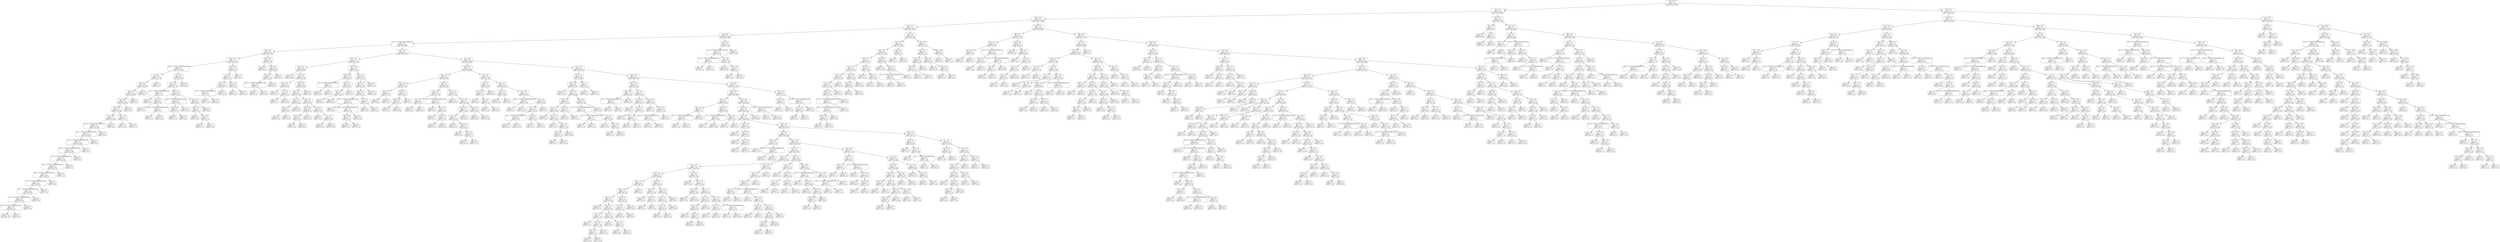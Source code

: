 digraph Tree {
node [shape=box, style="rounded", color="black", fontname=helvetica] ;
edge [fontname=helvetica] ;
0 [label="285 <= 4.3\ngini = 0.5\nsamples = 3436\nvalue = [2679, 2676]"] ;
1 [label="78 <= 2.3\ngini = 0.5\nsamples = 2405\nvalue = [1679, 2051]"] ;
0 -> 1 [labeldistance=2.5, labelangle=45, headlabel="True"] ;
2 [label="194 <= -0.1\ngini = 0.5\nsamples = 2140\nvalue = [1457, 1869]"] ;
1 -> 2 ;
3 [label="396 <= 0.2\ngini = 0.5\nsamples = 1278\nvalue = [957, 1023]"] ;
2 -> 3 ;
4 [label="90 <= 0.8\ngini = 0.5\nsamples = 1150\nvalue = [897, 893]"] ;
3 -> 4 ;
5 [label="177 <= -1.7014117331926443e+38\ngini = 0.5\nsamples = 1128\nvalue = [892, 866]"] ;
4 -> 5 ;
6 [label="150 <= -0.4\ngini = 0.5\nsamples = 209\nvalue = [193, 129]"] ;
5 -> 6 ;
7 [label="196 <= -4.0\ngini = 0.5\nsamples = 191\nvalue = [182, 111]"] ;
6 -> 7 ;
8 [label="394 <= -1.7014117331926443e+38\ngini = 0.5\nsamples = 172\nvalue = [155, 106]"] ;
7 -> 8 ;
9 [label="6 <= 0.8\ngini = 0.5\nsamples = 133\nvalue = [137, 73]"] ;
8 -> 9 ;
10 [label="123 <= 0.1\ngini = 0.5\nsamples = 130\nvalue = [130, 73]"] ;
9 -> 10 ;
11 [label="18 <= 0.0\ngini = 0.5\nsamples = 126\nvalue = [130, 69]"] ;
10 -> 11 ;
12 [label="97 <= -2.8\ngini = 0.5\nsamples = 123\nvalue = [123, 69]"] ;
11 -> 12 ;
13 [label="389 <= -4.5\ngini = 0.5\nsamples = 120\nvalue = [123, 65]"] ;
12 -> 13 ;
14 [label="85 <= -4.8\ngini = 0.5\nsamples = 113\nvalue = [112, 64]"] ;
13 -> 14 ;
15 [label="222 <= -1.7014117331926443e+38\ngini = 0.5\nsamples = 111\nvalue = [112, 60]"] ;
14 -> 15 ;
16 [label="63 <= -1.7014117331926443e+38\ngini = 0.5\nsamples = 108\nvalue = [106, 60]"] ;
15 -> 16 ;
17 [label="391 <= -1.7014117331926443e+38\ngini = 0.5\nsamples = 107\nvalue = [106, 59]"] ;
16 -> 17 ;
18 [label="395 <= -1.7014117331926443e+38\ngini = 0.5\nsamples = 106\nvalue = [106, 56]"] ;
17 -> 18 ;
19 [label="79 <= -1.7014117331926443e+38\ngini = 0.4\nsamples = 105\nvalue = [106, 55]"] ;
18 -> 19 ;
20 [label="100 <= -1.7014117331926443e+38\ngini = 0.4\nsamples = 104\nvalue = [106, 54]"] ;
19 -> 20 ;
21 [label="380 <= -1.7014117331926443e+38\ngini = 0.4\nsamples = 103\nvalue = [105, 54]"] ;
20 -> 21 ;
22 [label="61 <= -1.7014117331926443e+38\ngini = 0.5\nsamples = 101\nvalue = [103, 54]"] ;
21 -> 22 ;
23 [label="39 <= -1.7014117331926443e+38\ngini = 0.5\nsamples = 100\nvalue = [102, 54]"] ;
22 -> 23 ;
24 [label="117 <= -1.7014117331926443e+38\ngini = 0.5\nsamples = 98\nvalue = [100, 54]"] ;
23 -> 24 ;
25 [label="29 <= -1.7014117331926443e+38\ngini = 0.5\nsamples = 97\nvalue = [97, 54]"] ;
24 -> 25 ;
26 [label="gini = 0.5\nsamples = 96\nvalue = [97, 53]"] ;
25 -> 26 ;
27 [label="gini = 0.0\nsamples = 1\nvalue = [0, 1]"] ;
25 -> 27 ;
28 [label="gini = 0.0\nsamples = 1\nvalue = [3, 0]"] ;
24 -> 28 ;
29 [label="gini = 0.0\nsamples = 2\nvalue = [2, 0]"] ;
23 -> 29 ;
30 [label="gini = 0.0\nsamples = 1\nvalue = [1, 0]"] ;
22 -> 30 ;
31 [label="gini = 0.0\nsamples = 2\nvalue = [2, 0]"] ;
21 -> 31 ;
32 [label="gini = 0.0\nsamples = 1\nvalue = [1, 0]"] ;
20 -> 32 ;
33 [label="gini = 0.0\nsamples = 1\nvalue = [0, 1]"] ;
19 -> 33 ;
34 [label="gini = 0.0\nsamples = 1\nvalue = [0, 1]"] ;
18 -> 34 ;
35 [label="gini = 0.0\nsamples = 1\nvalue = [0, 3]"] ;
17 -> 35 ;
36 [label="gini = 0.0\nsamples = 1\nvalue = [0, 1]"] ;
16 -> 36 ;
37 [label="gini = 0.0\nsamples = 3\nvalue = [6, 0]"] ;
15 -> 37 ;
38 [label="gini = 0.0\nsamples = 2\nvalue = [0, 4]"] ;
14 -> 38 ;
39 [label="95 <= -3.0\ngini = 0.2\nsamples = 7\nvalue = [11, 1]"] ;
13 -> 39 ;
40 [label="gini = 0.0\nsamples = 6\nvalue = [11, 0]"] ;
39 -> 40 ;
41 [label="gini = 0.0\nsamples = 1\nvalue = [0, 1]"] ;
39 -> 41 ;
42 [label="gini = 0.0\nsamples = 3\nvalue = [0, 4]"] ;
12 -> 42 ;
43 [label="gini = 0.0\nsamples = 3\nvalue = [7, 0]"] ;
11 -> 43 ;
44 [label="gini = 0.0\nsamples = 4\nvalue = [0, 4]"] ;
10 -> 44 ;
45 [label="gini = 0.0\nsamples = 3\nvalue = [7, 0]"] ;
9 -> 45 ;
46 [label="13 <= -0.4\ngini = 0.5\nsamples = 39\nvalue = [18, 33]"] ;
8 -> 46 ;
47 [label="276 <= -5.2\ngini = 0.4\nsamples = 34\nvalue = [12, 33]"] ;
46 -> 47 ;
48 [label="77 <= -1.7014117331926443e+38\ngini = 0.5\nsamples = 11\nvalue = [7, 9]"] ;
47 -> 48 ;
49 [label="gini = 0.0\nsamples = 3\nvalue = [4, 0]"] ;
48 -> 49 ;
50 [label="225 <= -5.3\ngini = 0.4\nsamples = 8\nvalue = [3, 9]"] ;
48 -> 50 ;
51 [label="gini = 0.0\nsamples = 4\nvalue = [0, 8]"] ;
50 -> 51 ;
52 [label="399 <= -1.7014117331926443e+38\ngini = 0.4\nsamples = 4\nvalue = [3, 1]"] ;
50 -> 52 ;
53 [label="gini = 0.0\nsamples = 1\nvalue = [0, 1]"] ;
52 -> 53 ;
54 [label="gini = 0.0\nsamples = 3\nvalue = [3, 0]"] ;
52 -> 54 ;
55 [label="354 <= -3.1\ngini = 0.3\nsamples = 23\nvalue = [5, 24]"] ;
47 -> 55 ;
56 [label="188 <= -1.7014117331926443e+38\ngini = 0.1\nsamples = 15\nvalue = [1, 19]"] ;
55 -> 56 ;
57 [label="243 <= -3.6\ngini = 0.4\nsamples = 4\nvalue = [1, 3]"] ;
56 -> 57 ;
58 [label="gini = 0.0\nsamples = 1\nvalue = [1, 0]"] ;
57 -> 58 ;
59 [label="gini = 0.0\nsamples = 3\nvalue = [0, 3]"] ;
57 -> 59 ;
60 [label="gini = 0.0\nsamples = 11\nvalue = [0, 16]"] ;
56 -> 60 ;
61 [label="351 <= -1.1\ngini = 0.5\nsamples = 8\nvalue = [4, 5]"] ;
55 -> 61 ;
62 [label="360 <= -2.1\ngini = 0.3\nsamples = 5\nvalue = [4, 1]"] ;
61 -> 62 ;
63 [label="gini = 0.0\nsamples = 3\nvalue = [3, 0]"] ;
62 -> 63 ;
64 [label="96 <= -1.9\ngini = 0.5\nsamples = 2\nvalue = [1, 1]"] ;
62 -> 64 ;
65 [label="gini = 0.0\nsamples = 1\nvalue = [0, 1]"] ;
64 -> 65 ;
66 [label="gini = 0.0\nsamples = 1\nvalue = [1, 0]"] ;
64 -> 66 ;
67 [label="gini = 0.0\nsamples = 3\nvalue = [0, 4]"] ;
61 -> 67 ;
68 [label="gini = 0.0\nsamples = 5\nvalue = [6, 0]"] ;
46 -> 68 ;
69 [label="337 <= -0.2\ngini = 0.3\nsamples = 19\nvalue = [27, 5]"] ;
7 -> 69 ;
70 [label="1 <= -0.2\ngini = 0.2\nsamples = 17\nvalue = [27, 3]"] ;
69 -> 70 ;
71 [label="303 <= -3.4\ngini = 0.1\nsamples = 15\nvalue = [26, 1]"] ;
70 -> 71 ;
72 [label="17 <= -1.7014117331926443e+38\ngini = 0.5\nsamples = 2\nvalue = [1, 1]"] ;
71 -> 72 ;
73 [label="gini = 0.0\nsamples = 1\nvalue = [1, 0]"] ;
72 -> 73 ;
74 [label="gini = 0.0\nsamples = 1\nvalue = [0, 1]"] ;
72 -> 74 ;
75 [label="gini = 0.0\nsamples = 13\nvalue = [25, 0]"] ;
71 -> 75 ;
76 [label="395 <= -0.8\ngini = 0.4\nsamples = 2\nvalue = [1, 2]"] ;
70 -> 76 ;
77 [label="gini = 0.0\nsamples = 1\nvalue = [0, 2]"] ;
76 -> 77 ;
78 [label="gini = 0.0\nsamples = 1\nvalue = [1, 0]"] ;
76 -> 78 ;
79 [label="gini = 0.0\nsamples = 2\nvalue = [0, 2]"] ;
69 -> 79 ;
80 [label="383 <= -0.7\ngini = 0.5\nsamples = 18\nvalue = [11, 18]"] ;
6 -> 80 ;
81 [label="gini = 0.0\nsamples = 4\nvalue = [6, 0]"] ;
80 -> 81 ;
82 [label="343 <= 0.6\ngini = 0.3\nsamples = 14\nvalue = [5, 18]"] ;
80 -> 82 ;
83 [label="184 <= -0.7\ngini = 0.2\nsamples = 12\nvalue = [2, 18]"] ;
82 -> 83 ;
84 [label="206 <= -1.7014117331926443e+38\ngini = 0.4\nsamples = 3\nvalue = [2, 1]"] ;
83 -> 84 ;
85 [label="gini = 0.0\nsamples = 1\nvalue = [0, 1]"] ;
84 -> 85 ;
86 [label="gini = 0.0\nsamples = 2\nvalue = [2, 0]"] ;
84 -> 86 ;
87 [label="gini = 0.0\nsamples = 9\nvalue = [0, 17]"] ;
83 -> 87 ;
88 [label="gini = 0.0\nsamples = 2\nvalue = [3, 0]"] ;
82 -> 88 ;
89 [label="310 <= -4.8\ngini = 0.5\nsamples = 919\nvalue = [699, 737]"] ;
5 -> 89 ;
90 [label="101 <= -4.3\ngini = 0.4\nsamples = 135\nvalue = [59, 137]"] ;
89 -> 90 ;
91 [label="54 <= -6.2\ngini = 0.3\nsamples = 88\nvalue = [25, 99]"] ;
90 -> 91 ;
92 [label="gini = 0.0\nsamples = 18\nvalue = [0, 30]"] ;
91 -> 92 ;
93 [label="373 <= -5.7\ngini = 0.4\nsamples = 70\nvalue = [25, 69]"] ;
91 -> 93 ;
94 [label="156 <= -6.1\ngini = 0.4\nsamples = 12\nvalue = [10, 5]"] ;
93 -> 94 ;
95 [label="gini = 0.0\nsamples = 3\nvalue = [0, 4]"] ;
94 -> 95 ;
96 [label="61 <= -6.0\ngini = 0.2\nsamples = 9\nvalue = [10, 1]"] ;
94 -> 96 ;
97 [label="gini = 0.0\nsamples = 1\nvalue = [0, 1]"] ;
96 -> 97 ;
98 [label="gini = 0.0\nsamples = 8\nvalue = [10, 0]"] ;
96 -> 98 ;
99 [label="369 <= -2.6\ngini = 0.3\nsamples = 58\nvalue = [15, 64]"] ;
93 -> 99 ;
100 [label="66 <= -5.0\ngini = 0.3\nsamples = 56\nvalue = [12, 64]"] ;
99 -> 100 ;
101 [label="376 <= -5.3\ngini = 0.1\nsamples = 34\nvalue = [2, 42]"] ;
100 -> 101 ;
102 [label="118 <= -5.2\ngini = 0.3\nsamples = 8\nvalue = [2, 7]"] ;
101 -> 102 ;
103 [label="gini = 0.0\nsamples = 6\nvalue = [0, 7]"] ;
102 -> 103 ;
104 [label="gini = 0.0\nsamples = 2\nvalue = [2, 0]"] ;
102 -> 104 ;
105 [label="gini = 0.0\nsamples = 26\nvalue = [0, 35]"] ;
101 -> 105 ;
106 [label="62 <= -4.9\ngini = 0.4\nsamples = 22\nvalue = [10, 22]"] ;
100 -> 106 ;
107 [label="204 <= -4.8\ngini = 0.4\nsamples = 9\nvalue = [8, 3]"] ;
106 -> 107 ;
108 [label="271 <= -5.1\ngini = 0.5\nsamples = 5\nvalue = [2, 3]"] ;
107 -> 108 ;
109 [label="gini = 0.0\nsamples = 2\nvalue = [2, 0]"] ;
108 -> 109 ;
110 [label="gini = 0.0\nsamples = 3\nvalue = [0, 3]"] ;
108 -> 110 ;
111 [label="gini = 0.0\nsamples = 4\nvalue = [6, 0]"] ;
107 -> 111 ;
112 [label="8 <= -4.9\ngini = 0.2\nsamples = 13\nvalue = [2, 19]"] ;
106 -> 112 ;
113 [label="gini = 0.0\nsamples = 1\nvalue = [1, 0]"] ;
112 -> 113 ;
114 [label="6 <= -4.9\ngini = 0.1\nsamples = 12\nvalue = [1, 19]"] ;
112 -> 114 ;
115 [label="gini = 0.0\nsamples = 1\nvalue = [1, 0]"] ;
114 -> 115 ;
116 [label="gini = 0.0\nsamples = 11\nvalue = [0, 19]"] ;
114 -> 116 ;
117 [label="gini = 0.0\nsamples = 2\nvalue = [3, 0]"] ;
99 -> 117 ;
118 [label="201 <= -3.8\ngini = 0.5\nsamples = 47\nvalue = [34, 38]"] ;
90 -> 118 ;
119 [label="278 <= -4.9\ngini = 0.3\nsamples = 18\nvalue = [21, 6]"] ;
118 -> 119 ;
120 [label="210 <= -1.7014117331926443e+38\ngini = 0.5\nsamples = 5\nvalue = [3, 4]"] ;
119 -> 120 ;
121 [label="gini = 0.0\nsamples = 2\nvalue = [3, 0]"] ;
120 -> 121 ;
122 [label="gini = 0.0\nsamples = 3\nvalue = [0, 4]"] ;
120 -> 122 ;
123 [label="292 <= -2.3\ngini = 0.2\nsamples = 13\nvalue = [18, 2]"] ;
119 -> 123 ;
124 [label="165 <= -5.5\ngini = 0.1\nsamples = 12\nvalue = [18, 1]"] ;
123 -> 124 ;
125 [label="gini = 0.0\nsamples = 1\nvalue = [0, 1]"] ;
124 -> 125 ;
126 [label="gini = 0.0\nsamples = 11\nvalue = [18, 0]"] ;
124 -> 126 ;
127 [label="gini = 0.0\nsamples = 1\nvalue = [0, 1]"] ;
123 -> 127 ;
128 [label="130 <= -0.5\ngini = 0.4\nsamples = 29\nvalue = [13, 32]"] ;
118 -> 128 ;
129 [label="348 <= -1.6\ngini = 0.4\nsamples = 27\nvalue = [10, 32]"] ;
128 -> 129 ;
130 [label="365 <= -2.4\ngini = 0.5\nsamples = 17\nvalue = [10, 16]"] ;
129 -> 130 ;
131 [label="100 <= -1.7014117331926443e+38\ngini = 0.3\nsamples = 12\nvalue = [3, 15]"] ;
130 -> 131 ;
132 [label="gini = 0.0\nsamples = 2\nvalue = [2, 0]"] ;
131 -> 132 ;
133 [label="389 <= -1.7014117331926443e+38\ngini = 0.1\nsamples = 10\nvalue = [1, 15]"] ;
131 -> 133 ;
134 [label="196 <= -2.0\ngini = 0.5\nsamples = 2\nvalue = [1, 1]"] ;
133 -> 134 ;
135 [label="gini = 0.0\nsamples = 1\nvalue = [1, 0]"] ;
134 -> 135 ;
136 [label="gini = 0.0\nsamples = 1\nvalue = [0, 1]"] ;
134 -> 136 ;
137 [label="gini = 0.0\nsamples = 8\nvalue = [0, 14]"] ;
133 -> 137 ;
138 [label="72 <= -1.0\ngini = 0.2\nsamples = 5\nvalue = [7, 1]"] ;
130 -> 138 ;
139 [label="gini = 0.0\nsamples = 4\nvalue = [7, 0]"] ;
138 -> 139 ;
140 [label="gini = 0.0\nsamples = 1\nvalue = [0, 1]"] ;
138 -> 140 ;
141 [label="gini = 0.0\nsamples = 10\nvalue = [0, 16]"] ;
129 -> 141 ;
142 [label="gini = 0.0\nsamples = 2\nvalue = [3, 0]"] ;
128 -> 142 ;
143 [label="70 <= -3.8\ngini = 0.5\nsamples = 784\nvalue = [640, 600]"] ;
89 -> 143 ;
144 [label="145 <= -4.1\ngini = 0.5\nsamples = 149\nvalue = [148, 80]"] ;
143 -> 144 ;
145 [label="226 <= -4.9\ngini = 0.4\nsamples = 83\nvalue = [97, 34]"] ;
144 -> 145 ;
146 [label="304 <= -4.6\ngini = 0.5\nsamples = 14\nvalue = [11, 14]"] ;
145 -> 146 ;
147 [label="257 <= -0.6\ngini = 0.1\nsamples = 6\nvalue = [1, 12]"] ;
146 -> 147 ;
148 [label="gini = 0.0\nsamples = 5\nvalue = [0, 12]"] ;
147 -> 148 ;
149 [label="gini = 0.0\nsamples = 1\nvalue = [1, 0]"] ;
147 -> 149 ;
150 [label="124 <= -3.5\ngini = 0.3\nsamples = 8\nvalue = [10, 2]"] ;
146 -> 150 ;
151 [label="288 <= -4.9\ngini = 0.2\nsamples = 7\nvalue = [10, 1]"] ;
150 -> 151 ;
152 [label="gini = 0.0\nsamples = 1\nvalue = [0, 1]"] ;
151 -> 152 ;
153 [label="gini = 0.0\nsamples = 6\nvalue = [10, 0]"] ;
151 -> 153 ;
154 [label="gini = 0.0\nsamples = 1\nvalue = [0, 1]"] ;
150 -> 154 ;
155 [label="153 <= -4.6\ngini = 0.3\nsamples = 69\nvalue = [86, 20]"] ;
145 -> 155 ;
156 [label="274 <= -4.7\ngini = 0.5\nsamples = 19\nvalue = [15, 10]"] ;
155 -> 156 ;
157 [label="61 <= -4.9\ngini = 0.3\nsamples = 8\nvalue = [11, 2]"] ;
156 -> 157 ;
158 [label="gini = 0.0\nsamples = 1\nvalue = [0, 2]"] ;
157 -> 158 ;
159 [label="gini = 0.0\nsamples = 7\nvalue = [11, 0]"] ;
157 -> 159 ;
160 [label="342 <= -1.7014117331926443e+38\ngini = 0.4\nsamples = 11\nvalue = [4, 8]"] ;
156 -> 160 ;
161 [label="gini = 0.0\nsamples = 2\nvalue = [3, 0]"] ;
160 -> 161 ;
162 [label="144 <= -4.6\ngini = 0.2\nsamples = 9\nvalue = [1, 8]"] ;
160 -> 162 ;
163 [label="gini = 0.0\nsamples = 7\nvalue = [0, 7]"] ;
162 -> 163 ;
164 [label="215 <= -4.3\ngini = 0.5\nsamples = 2\nvalue = [1, 1]"] ;
162 -> 164 ;
165 [label="gini = 0.0\nsamples = 1\nvalue = [1, 0]"] ;
164 -> 165 ;
166 [label="gini = 0.0\nsamples = 1\nvalue = [0, 1]"] ;
164 -> 166 ;
167 [label="167 <= -4.5\ngini = 0.2\nsamples = 50\nvalue = [71, 10]"] ;
155 -> 167 ;
168 [label="gini = 0.0\nsamples = 19\nvalue = [32, 0]"] ;
167 -> 168 ;
169 [label="393 <= -4.4\ngini = 0.3\nsamples = 31\nvalue = [39, 10]"] ;
167 -> 169 ;
170 [label="381 <= -4.3\ngini = 0.5\nsamples = 13\nvalue = [10, 8]"] ;
169 -> 170 ;
171 [label="52 <= -4.4\ngini = 0.3\nsamples = 8\nvalue = [10, 2]"] ;
170 -> 171 ;
172 [label="gini = 0.0\nsamples = 1\nvalue = [0, 1]"] ;
171 -> 172 ;
173 [label="330 <= -4.4\ngini = 0.2\nsamples = 7\nvalue = [10, 1]"] ;
171 -> 173 ;
174 [label="gini = 0.0\nsamples = 5\nvalue = [9, 0]"] ;
173 -> 174 ;
175 [label="231 <= -4.1\ngini = 0.5\nsamples = 2\nvalue = [1, 1]"] ;
173 -> 175 ;
176 [label="gini = 0.0\nsamples = 1\nvalue = [0, 1]"] ;
175 -> 176 ;
177 [label="gini = 0.0\nsamples = 1\nvalue = [1, 0]"] ;
175 -> 177 ;
178 [label="gini = 0.0\nsamples = 5\nvalue = [0, 6]"] ;
170 -> 178 ;
179 [label="222 <= -4.3\ngini = 0.1\nsamples = 18\nvalue = [29, 2]"] ;
169 -> 179 ;
180 [label="gini = 0.0\nsamples = 2\nvalue = [0, 2]"] ;
179 -> 180 ;
181 [label="gini = 0.0\nsamples = 16\nvalue = [29, 0]"] ;
179 -> 181 ;
182 [label="34 <= -4.1\ngini = 0.5\nsamples = 66\nvalue = [51, 46]"] ;
144 -> 182 ;
183 [label="373 <= -3.7\ngini = 0.3\nsamples = 16\nvalue = [22, 4]"] ;
182 -> 183 ;
184 [label="377 <= -4.3\ngini = 0.5\nsamples = 9\nvalue = [7, 4]"] ;
183 -> 184 ;
185 [label="gini = 0.0\nsamples = 4\nvalue = [6, 0]"] ;
184 -> 185 ;
186 [label="192 <= -4.1\ngini = 0.3\nsamples = 5\nvalue = [1, 4]"] ;
184 -> 186 ;
187 [label="gini = 0.0\nsamples = 1\nvalue = [1, 0]"] ;
186 -> 187 ;
188 [label="gini = 0.0\nsamples = 4\nvalue = [0, 4]"] ;
186 -> 188 ;
189 [label="gini = 0.0\nsamples = 7\nvalue = [15, 0]"] ;
183 -> 189 ;
190 [label="68 <= -4.0\ngini = 0.5\nsamples = 50\nvalue = [29, 42]"] ;
182 -> 190 ;
191 [label="91 <= -2.9\ngini = 0.2\nsamples = 18\nvalue = [3, 24]"] ;
190 -> 191 ;
192 [label="gini = 0.0\nsamples = 17\nvalue = [0, 24]"] ;
191 -> 192 ;
193 [label="gini = 0.0\nsamples = 1\nvalue = [3, 0]"] ;
191 -> 193 ;
194 [label="32 <= -4.0\ngini = 0.5\nsamples = 32\nvalue = [26, 18]"] ;
190 -> 194 ;
195 [label="258 <= -1.7014117331926443e+38\ngini = 0.3\nsamples = 8\nvalue = [2, 10]"] ;
194 -> 195 ;
196 [label="gini = 0.0\nsamples = 1\nvalue = [2, 0]"] ;
195 -> 196 ;
197 [label="gini = 0.0\nsamples = 7\nvalue = [0, 10]"] ;
195 -> 197 ;
198 [label="75 <= -0.7\ngini = 0.4\nsamples = 24\nvalue = [24, 8]"] ;
194 -> 198 ;
199 [label="331 <= -0.6\ngini = 0.2\nsamples = 20\nvalue = [24, 4]"] ;
198 -> 199 ;
200 [label="350 <= -1.7014117331926443e+38\ngini = 0.1\nsamples = 16\nvalue = [21, 1]"] ;
199 -> 200 ;
201 [label="gini = 0.0\nsamples = 1\nvalue = [0, 1]"] ;
200 -> 201 ;
202 [label="gini = 0.0\nsamples = 15\nvalue = [21, 0]"] ;
200 -> 202 ;
203 [label="318 <= -1.4\ngini = 0.5\nsamples = 4\nvalue = [3, 3]"] ;
199 -> 203 ;
204 [label="gini = 0.0\nsamples = 2\nvalue = [0, 3]"] ;
203 -> 204 ;
205 [label="gini = 0.0\nsamples = 2\nvalue = [3, 0]"] ;
203 -> 205 ;
206 [label="gini = 0.0\nsamples = 4\nvalue = [0, 4]"] ;
198 -> 206 ;
207 [label="115 <= -3.6\ngini = 0.5\nsamples = 635\nvalue = [492, 520]"] ;
143 -> 207 ;
208 [label="169 <= -0.1\ngini = 0.4\nsamples = 68\nvalue = [30, 84]"] ;
207 -> 208 ;
209 [label="163 <= -4.2\ngini = 0.3\nsamples = 61\nvalue = [19, 82]"] ;
208 -> 209 ;
210 [label="gini = 0.0\nsamples = 11\nvalue = [0, 22]"] ;
209 -> 210 ;
211 [label="100 <= -3.4\ngini = 0.4\nsamples = 50\nvalue = [19, 60]"] ;
209 -> 211 ;
212 [label="252 <= -3.1\ngini = 0.5\nsamples = 25\nvalue = [15, 21]"] ;
211 -> 212 ;
213 [label="310 <= -3.8\ngini = 0.4\nsamples = 18\nvalue = [6, 19]"] ;
212 -> 213 ;
214 [label="gini = 0.0\nsamples = 3\nvalue = [3, 0]"] ;
213 -> 214 ;
215 [label="164 <= -3.9\ngini = 0.2\nsamples = 15\nvalue = [3, 19]"] ;
213 -> 215 ;
216 [label="gini = 0.0\nsamples = 2\nvalue = [2, 0]"] ;
215 -> 216 ;
217 [label="224 <= -3.8\ngini = 0.1\nsamples = 13\nvalue = [1, 19]"] ;
215 -> 217 ;
218 [label="229 <= -3.9\ngini = 0.5\nsamples = 2\nvalue = [1, 1]"] ;
217 -> 218 ;
219 [label="gini = 0.0\nsamples = 1\nvalue = [0, 1]"] ;
218 -> 219 ;
220 [label="gini = 0.0\nsamples = 1\nvalue = [1, 0]"] ;
218 -> 220 ;
221 [label="gini = 0.0\nsamples = 11\nvalue = [0, 18]"] ;
217 -> 221 ;
222 [label="255 <= -0.2\ngini = 0.3\nsamples = 7\nvalue = [9, 2]"] ;
212 -> 222 ;
223 [label="gini = 0.0\nsamples = 6\nvalue = [9, 0]"] ;
222 -> 223 ;
224 [label="gini = 0.0\nsamples = 1\nvalue = [0, 2]"] ;
222 -> 224 ;
225 [label="30 <= -0.3\ngini = 0.2\nsamples = 25\nvalue = [4, 39]"] ;
211 -> 225 ;
226 [label="17 <= -1.7014117331926443e+38\ngini = 0.1\nsamples = 23\nvalue = [2, 39]"] ;
225 -> 226 ;
227 [label="96 <= -1.7014117331926443e+38\ngini = 0.4\nsamples = 2\nvalue = [1, 2]"] ;
226 -> 227 ;
228 [label="gini = 0.0\nsamples = 1\nvalue = [0, 2]"] ;
227 -> 228 ;
229 [label="gini = 0.0\nsamples = 1\nvalue = [1, 0]"] ;
227 -> 229 ;
230 [label="77 <= -0.8\ngini = 0.1\nsamples = 21\nvalue = [1, 37]"] ;
226 -> 230 ;
231 [label="gini = 0.0\nsamples = 18\nvalue = [0, 33]"] ;
230 -> 231 ;
232 [label="286 <= -0.5\ngini = 0.3\nsamples = 3\nvalue = [1, 4]"] ;
230 -> 232 ;
233 [label="gini = 0.0\nsamples = 1\nvalue = [1, 0]"] ;
232 -> 233 ;
234 [label="gini = 0.0\nsamples = 2\nvalue = [0, 4]"] ;
232 -> 234 ;
235 [label="gini = 0.0\nsamples = 2\nvalue = [2, 0]"] ;
225 -> 235 ;
236 [label="24 <= -1.2\ngini = 0.3\nsamples = 7\nvalue = [11, 2]"] ;
208 -> 236 ;
237 [label="gini = 0.0\nsamples = 2\nvalue = [0, 2]"] ;
236 -> 237 ;
238 [label="gini = 0.0\nsamples = 5\nvalue = [11, 0]"] ;
236 -> 238 ;
239 [label="202 <= -4.4\ngini = 0.5\nsamples = 567\nvalue = [462, 436]"] ;
207 -> 239 ;
240 [label="365 <= -1.8\ngini = 0.4\nsamples = 42\nvalue = [19, 49]"] ;
239 -> 240 ;
241 [label="350 <= -3.4\ngini = 0.2\nsamples = 20\nvalue = [5, 32]"] ;
240 -> 241 ;
242 [label="58 <= -1.7014117331926443e+38\ngini = 0.4\nsamples = 4\nvalue = [5, 2]"] ;
241 -> 242 ;
243 [label="gini = 0.0\nsamples = 1\nvalue = [0, 2]"] ;
242 -> 243 ;
244 [label="gini = 0.0\nsamples = 3\nvalue = [5, 0]"] ;
242 -> 244 ;
245 [label="gini = 0.0\nsamples = 16\nvalue = [0, 30]"] ;
241 -> 245 ;
246 [label="1 <= -1.4\ngini = 0.5\nsamples = 22\nvalue = [14, 17]"] ;
240 -> 246 ;
247 [label="137 <= -2.2\ngini = 0.3\nsamples = 10\nvalue = [11, 2]"] ;
246 -> 247 ;
248 [label="gini = 0.0\nsamples = 1\nvalue = [0, 1]"] ;
247 -> 248 ;
249 [label="141 <= -1.1\ngini = 0.2\nsamples = 9\nvalue = [11, 1]"] ;
247 -> 249 ;
250 [label="gini = 0.0\nsamples = 7\nvalue = [9, 0]"] ;
249 -> 250 ;
251 [label="387 <= -1.4\ngini = 0.4\nsamples = 2\nvalue = [2, 1]"] ;
249 -> 251 ;
252 [label="gini = 0.0\nsamples = 1\nvalue = [2, 0]"] ;
251 -> 252 ;
253 [label="gini = 0.0\nsamples = 1\nvalue = [0, 1]"] ;
251 -> 253 ;
254 [label="194 <= -1.3\ngini = 0.3\nsamples = 12\nvalue = [3, 15]"] ;
246 -> 254 ;
255 [label="gini = 0.0\nsamples = 1\nvalue = [1, 0]"] ;
254 -> 255 ;
256 [label="34 <= 1.2\ngini = 0.2\nsamples = 11\nvalue = [2, 15]"] ;
254 -> 256 ;
257 [label="232 <= -1.7014117331926443e+38\ngini = 0.1\nsamples = 10\nvalue = [1, 15]"] ;
256 -> 257 ;
258 [label="gini = 0.0\nsamples = 1\nvalue = [1, 0]"] ;
257 -> 258 ;
259 [label="gini = 0.0\nsamples = 9\nvalue = [0, 15]"] ;
257 -> 259 ;
260 [label="gini = 0.0\nsamples = 1\nvalue = [1, 0]"] ;
256 -> 260 ;
261 [label="117 <= 0.1\ngini = 0.5\nsamples = 525\nvalue = [443, 387]"] ;
239 -> 261 ;
262 [label="381 <= -4.4\ngini = 0.5\nsamples = 512\nvalue = [420, 385]"] ;
261 -> 262 ;
263 [label="66 <= -1.1\ngini = 0.4\nsamples = 27\nvalue = [10, 32]"] ;
262 -> 263 ;
264 [label="85 <= -1.8\ngini = 0.4\nsamples = 7\nvalue = [7, 3]"] ;
263 -> 264 ;
265 [label="145 <= -1.7014117331926443e+38\ngini = 0.4\nsamples = 4\nvalue = [1, 3]"] ;
264 -> 265 ;
266 [label="gini = 0.0\nsamples = 1\nvalue = [1, 0]"] ;
265 -> 266 ;
267 [label="gini = 0.0\nsamples = 3\nvalue = [0, 3]"] ;
265 -> 267 ;
268 [label="gini = 0.0\nsamples = 3\nvalue = [6, 0]"] ;
264 -> 268 ;
269 [label="303 <= -0.3\ngini = 0.2\nsamples = 20\nvalue = [3, 29]"] ;
263 -> 269 ;
270 [label="17 <= -1.7014117331926443e+38\ngini = 0.1\nsamples = 17\nvalue = [1, 28]"] ;
269 -> 270 ;
271 [label="gini = 0.0\nsamples = 1\nvalue = [1, 0]"] ;
270 -> 271 ;
272 [label="gini = 0.0\nsamples = 16\nvalue = [0, 28]"] ;
270 -> 272 ;
273 [label="308 <= 2.1\ngini = 0.4\nsamples = 3\nvalue = [2, 1]"] ;
269 -> 273 ;
274 [label="gini = 0.0\nsamples = 2\nvalue = [2, 0]"] ;
273 -> 274 ;
275 [label="gini = 0.0\nsamples = 1\nvalue = [0, 1]"] ;
273 -> 275 ;
276 [label="392 <= 0.2\ngini = 0.5\nsamples = 485\nvalue = [410, 353]"] ;
262 -> 276 ;
277 [label="374 <= -0.1\ngini = 0.5\nsamples = 473\nvalue = [408, 335]"] ;
276 -> 277 ;
278 [label="66 <= -3.9\ngini = 0.5\nsamples = 463\nvalue = [386, 335]"] ;
277 -> 278 ;
279 [label="195 <= -0.7\ngini = 0.3\nsamples = 22\nvalue = [7, 24]"] ;
278 -> 279 ;
280 [label="gini = 0.0\nsamples = 14\nvalue = [0, 21]"] ;
279 -> 280 ;
281 [label="294 <= -0.6\ngini = 0.4\nsamples = 8\nvalue = [7, 3]"] ;
279 -> 281 ;
282 [label="gini = 0.0\nsamples = 4\nvalue = [6, 0]"] ;
281 -> 282 ;
283 [label="132 <= -0.4\ngini = 0.4\nsamples = 4\nvalue = [1, 3]"] ;
281 -> 283 ;
284 [label="gini = 0.0\nsamples = 3\nvalue = [0, 3]"] ;
283 -> 284 ;
285 [label="gini = 0.0\nsamples = 1\nvalue = [1, 0]"] ;
283 -> 285 ;
286 [label="260 <= -0.4\ngini = 0.5\nsamples = 441\nvalue = [379, 311]"] ;
278 -> 286 ;
287 [label="13 <= -4.7\ngini = 0.5\nsamples = 371\nvalue = [336, 240]"] ;
286 -> 287 ;
288 [label="142 <= -0.6\ngini = 0.3\nsamples = 15\nvalue = [4, 18]"] ;
287 -> 288 ;
289 [label="gini = 0.0\nsamples = 12\nvalue = [0, 17]"] ;
288 -> 289 ;
290 [label="371 <= -1.7014117331926443e+38\ngini = 0.3\nsamples = 3\nvalue = [4, 1]"] ;
288 -> 290 ;
291 [label="gini = 0.0\nsamples = 1\nvalue = [0, 1]"] ;
290 -> 291 ;
292 [label="gini = 0.0\nsamples = 2\nvalue = [4, 0]"] ;
290 -> 292 ;
293 [label="320 <= -0.8\ngini = 0.5\nsamples = 356\nvalue = [332, 222]"] ;
287 -> 293 ;
294 [label="99 <= -1.2\ngini = 0.5\nsamples = 261\nvalue = [221, 183]"] ;
293 -> 294 ;
295 [label="300 <= -1.5\ngini = 0.5\nsamples = 202\nvalue = [191, 124]"] ;
294 -> 295 ;
296 [label="200 <= -1.9\ngini = 0.5\nsamples = 144\nvalue = [119, 104]"] ;
295 -> 296 ;
297 [label="24 <= -2.0\ngini = 0.5\nsamples = 83\nvalue = [88, 46]"] ;
296 -> 297 ;
298 [label="85 <= -1.6\ngini = 0.4\nsamples = 54\nvalue = [69, 22]"] ;
297 -> 298 ;
299 [label="205 <= -2.3\ngini = 0.3\nsamples = 52\nvalue = [69, 18]"] ;
298 -> 299 ;
300 [label="268 <= -3.1\ngini = 0.4\nsamples = 32\nvalue = [35, 16]"] ;
299 -> 300 ;
301 [label="gini = 0.0\nsamples = 11\nvalue = [19, 0]"] ;
300 -> 301 ;
302 [label="200 <= -2.6\ngini = 0.5\nsamples = 21\nvalue = [16, 16]"] ;
300 -> 302 ;
303 [label="30 <= -3.6\ngini = 0.2\nsamples = 11\nvalue = [2, 13]"] ;
302 -> 303 ;
304 [label="gini = 0.0\nsamples = 1\nvalue = [1, 0]"] ;
303 -> 304 ;
305 [label="54 <= -3.0\ngini = 0.1\nsamples = 10\nvalue = [1, 13]"] ;
303 -> 305 ;
306 [label="350 <= -2.9\ngini = 0.4\nsamples = 3\nvalue = [1, 2]"] ;
305 -> 306 ;
307 [label="gini = 0.0\nsamples = 2\nvalue = [0, 2]"] ;
306 -> 307 ;
308 [label="gini = 0.0\nsamples = 1\nvalue = [1, 0]"] ;
306 -> 308 ;
309 [label="gini = 0.0\nsamples = 7\nvalue = [0, 11]"] ;
305 -> 309 ;
310 [label="162 <= -2.3\ngini = 0.3\nsamples = 10\nvalue = [14, 3]"] ;
302 -> 310 ;
311 [label="gini = 0.0\nsamples = 7\nvalue = [13, 0]"] ;
310 -> 311 ;
312 [label="29 <= -2.2\ngini = 0.4\nsamples = 3\nvalue = [1, 3]"] ;
310 -> 312 ;
313 [label="gini = 0.0\nsamples = 2\nvalue = [0, 3]"] ;
312 -> 313 ;
314 [label="gini = 0.0\nsamples = 1\nvalue = [1, 0]"] ;
312 -> 314 ;
315 [label="267 <= -2.1\ngini = 0.1\nsamples = 20\nvalue = [34, 2]"] ;
299 -> 315 ;
316 [label="61 <= -2.1\ngini = 0.3\nsamples = 7\nvalue = [11, 2]"] ;
315 -> 316 ;
317 [label="gini = 0.0\nsamples = 5\nvalue = [11, 0]"] ;
316 -> 317 ;
318 [label="gini = 0.0\nsamples = 2\nvalue = [0, 2]"] ;
316 -> 318 ;
319 [label="gini = 0.0\nsamples = 13\nvalue = [23, 0]"] ;
315 -> 319 ;
320 [label="gini = 0.0\nsamples = 2\nvalue = [0, 4]"] ;
298 -> 320 ;
321 [label="98 <= -2.0\ngini = 0.5\nsamples = 29\nvalue = [19, 24]"] ;
297 -> 321 ;
322 [label="128 <= -1.7\ngini = 0.2\nsamples = 12\nvalue = [3, 18]"] ;
321 -> 322 ;
323 [label="gini = 0.0\nsamples = 9\nvalue = [0, 17]"] ;
322 -> 323 ;
324 [label="154 <= -2.5\ngini = 0.4\nsamples = 3\nvalue = [3, 1]"] ;
322 -> 324 ;
325 [label="gini = 0.0\nsamples = 1\nvalue = [0, 1]"] ;
324 -> 325 ;
326 [label="gini = 0.0\nsamples = 2\nvalue = [3, 0]"] ;
324 -> 326 ;
327 [label="231 <= -1.6\ngini = 0.4\nsamples = 17\nvalue = [16, 6]"] ;
321 -> 327 ;
328 [label="115 <= -1.9\ngini = 0.3\nsamples = 14\nvalue = [16, 3]"] ;
327 -> 328 ;
329 [label="115 <= -2.2\ngini = 0.5\nsamples = 4\nvalue = [2, 3]"] ;
328 -> 329 ;
330 [label="gini = 0.0\nsamples = 2\nvalue = [2, 0]"] ;
329 -> 330 ;
331 [label="gini = 0.0\nsamples = 2\nvalue = [0, 3]"] ;
329 -> 331 ;
332 [label="gini = 0.0\nsamples = 10\nvalue = [14, 0]"] ;
328 -> 332 ;
333 [label="gini = 0.0\nsamples = 3\nvalue = [0, 3]"] ;
327 -> 333 ;
334 [label="137 <= -2.2\ngini = 0.5\nsamples = 61\nvalue = [31, 58]"] ;
296 -> 334 ;
335 [label="gini = 0.0\nsamples = 9\nvalue = [0, 14]"] ;
334 -> 335 ;
336 [label="205 <= -1.9\ngini = 0.5\nsamples = 52\nvalue = [31, 44]"] ;
334 -> 336 ;
337 [label="295 <= -2.3\ngini = 0.2\nsamples = 14\nvalue = [3, 18]"] ;
336 -> 337 ;
338 [label="gini = 0.0\nsamples = 2\nvalue = [3, 0]"] ;
337 -> 338 ;
339 [label="gini = 0.0\nsamples = 12\nvalue = [0, 18]"] ;
337 -> 339 ;
340 [label="236 <= -1.7\ngini = 0.5\nsamples = 38\nvalue = [28, 26]"] ;
336 -> 340 ;
341 [label="395 <= -1.7\ngini = 0.4\nsamples = 19\nvalue = [20, 6]"] ;
340 -> 341 ;
342 [label="194 <= -2.0\ngini = 0.5\nsamples = 10\nvalue = [5, 6]"] ;
341 -> 342 ;
343 [label="gini = 0.0\nsamples = 3\nvalue = [4, 0]"] ;
342 -> 343 ;
344 [label="350 <= -1.7\ngini = 0.2\nsamples = 7\nvalue = [1, 6]"] ;
342 -> 344 ;
345 [label="gini = 0.0\nsamples = 6\nvalue = [0, 6]"] ;
344 -> 345 ;
346 [label="gini = 0.0\nsamples = 1\nvalue = [1, 0]"] ;
344 -> 346 ;
347 [label="gini = 0.0\nsamples = 9\nvalue = [15, 0]"] ;
341 -> 347 ;
348 [label="226 <= -1.7\ngini = 0.4\nsamples = 19\nvalue = [8, 20]"] ;
340 -> 348 ;
349 [label="312 <= -1.7\ngini = 0.4\nsamples = 6\nvalue = [6, 2]"] ;
348 -> 349 ;
350 [label="gini = 0.0\nsamples = 2\nvalue = [0, 2]"] ;
349 -> 350 ;
351 [label="gini = 0.0\nsamples = 4\nvalue = [6, 0]"] ;
349 -> 351 ;
352 [label="164 <= -1.7014117331926443e+38\ngini = 0.2\nsamples = 13\nvalue = [2, 18]"] ;
348 -> 352 ;
353 [label="gini = 0.0\nsamples = 1\nvalue = [2, 0]"] ;
352 -> 353 ;
354 [label="gini = 0.0\nsamples = 12\nvalue = [0, 18]"] ;
352 -> 354 ;
355 [label="219 <= -0.8\ngini = 0.3\nsamples = 58\nvalue = [72, 20]"] ;
295 -> 355 ;
356 [label="97 <= -1.1\ngini = 0.3\nsamples = 55\nvalue = [72, 15]"] ;
355 -> 356 ;
357 [label="236 <= -2.0\ngini = 0.2\nsamples = 52\nvalue = [72, 11]"] ;
356 -> 357 ;
358 [label="11 <= -2.2\ngini = 0.4\nsamples = 5\nvalue = [2, 4]"] ;
357 -> 358 ;
359 [label="gini = 0.0\nsamples = 2\nvalue = [2, 0]"] ;
358 -> 359 ;
360 [label="gini = 0.0\nsamples = 3\nvalue = [0, 4]"] ;
358 -> 360 ;
361 [label="283 <= -1.7014117331926443e+38\ngini = 0.2\nsamples = 47\nvalue = [70, 7]"] ;
357 -> 361 ;
362 [label="gini = 0.0\nsamples = 1\nvalue = [0, 2]"] ;
361 -> 362 ;
363 [label="274 <= -1.6\ngini = 0.1\nsamples = 46\nvalue = [70, 5]"] ;
361 -> 363 ;
364 [label="45 <= -1.3\ngini = 0.5\nsamples = 5\nvalue = [4, 3]"] ;
363 -> 364 ;
365 [label="gini = 0.0\nsamples = 2\nvalue = [4, 0]"] ;
364 -> 365 ;
366 [label="gini = 0.0\nsamples = 3\nvalue = [0, 3]"] ;
364 -> 366 ;
367 [label="42 <= -0.5\ngini = 0.1\nsamples = 41\nvalue = [66, 2]"] ;
363 -> 367 ;
368 [label="12 <= -2.1\ngini = 0.0\nsamples = 40\nvalue = [66, 1]"] ;
367 -> 368 ;
369 [label="12 <= -2.8\ngini = 0.4\nsamples = 2\nvalue = [2, 1]"] ;
368 -> 369 ;
370 [label="gini = 0.0\nsamples = 1\nvalue = [2, 0]"] ;
369 -> 370 ;
371 [label="gini = 0.0\nsamples = 1\nvalue = [0, 1]"] ;
369 -> 371 ;
372 [label="gini = 0.0\nsamples = 38\nvalue = [64, 0]"] ;
368 -> 372 ;
373 [label="gini = 0.0\nsamples = 1\nvalue = [0, 1]"] ;
367 -> 373 ;
374 [label="gini = 0.0\nsamples = 3\nvalue = [0, 4]"] ;
356 -> 374 ;
375 [label="gini = 0.0\nsamples = 3\nvalue = [0, 5]"] ;
355 -> 375 ;
376 [label="242 <= -1.2\ngini = 0.4\nsamples = 59\nvalue = [30, 59]"] ;
294 -> 376 ;
377 [label="19 <= -1.1\ngini = 0.5\nsamples = 18\nvalue = [16, 9]"] ;
376 -> 377 ;
378 [label="gini = 0.0\nsamples = 7\nvalue = [10, 0]"] ;
377 -> 378 ;
379 [label="156 <= -1.0\ngini = 0.5\nsamples = 11\nvalue = [6, 9]"] ;
377 -> 379 ;
380 [label="39 <= -0.5\ngini = 0.2\nsamples = 6\nvalue = [1, 8]"] ;
379 -> 380 ;
381 [label="gini = 0.0\nsamples = 5\nvalue = [0, 8]"] ;
380 -> 381 ;
382 [label="gini = 0.0\nsamples = 1\nvalue = [1, 0]"] ;
380 -> 382 ;
383 [label="232 <= -2.0\ngini = 0.3\nsamples = 5\nvalue = [5, 1]"] ;
379 -> 383 ;
384 [label="gini = 0.0\nsamples = 1\nvalue = [0, 1]"] ;
383 -> 384 ;
385 [label="gini = 0.0\nsamples = 4\nvalue = [5, 0]"] ;
383 -> 385 ;
386 [label="148 <= -0.8\ngini = 0.3\nsamples = 41\nvalue = [14, 50]"] ;
376 -> 386 ;
387 [label="282 <= -1.7014117331926443e+38\ngini = 0.1\nsamples = 26\nvalue = [3, 38]"] ;
386 -> 387 ;
388 [label="gini = 0.0\nsamples = 1\nvalue = [1, 0]"] ;
387 -> 388 ;
389 [label="397 <= -1.0\ngini = 0.1\nsamples = 25\nvalue = [2, 38]"] ;
387 -> 389 ;
390 [label="gini = 0.0\nsamples = 17\nvalue = [0, 28]"] ;
389 -> 390 ;
391 [label="169 <= -1.0\ngini = 0.3\nsamples = 8\nvalue = [2, 10]"] ;
389 -> 391 ;
392 [label="396 <= -0.8\ngini = 0.4\nsamples = 3\nvalue = [2, 1]"] ;
391 -> 392 ;
393 [label="gini = 0.0\nsamples = 2\nvalue = [2, 0]"] ;
392 -> 393 ;
394 [label="gini = 0.0\nsamples = 1\nvalue = [0, 1]"] ;
392 -> 394 ;
395 [label="gini = 0.0\nsamples = 5\nvalue = [0, 9]"] ;
391 -> 395 ;
396 [label="379 <= -0.6\ngini = 0.5\nsamples = 15\nvalue = [11, 12]"] ;
386 -> 396 ;
397 [label="370 <= -1.7014117331926443e+38\ngini = 0.2\nsamples = 8\nvalue = [11, 1]"] ;
396 -> 397 ;
398 [label="gini = 0.0\nsamples = 1\nvalue = [0, 1]"] ;
397 -> 398 ;
399 [label="gini = 0.0\nsamples = 7\nvalue = [11, 0]"] ;
397 -> 399 ;
400 [label="gini = 0.0\nsamples = 7\nvalue = [0, 11]"] ;
396 -> 400 ;
401 [label="114 <= -0.6\ngini = 0.4\nsamples = 95\nvalue = [111, 39]"] ;
293 -> 401 ;
402 [label="176 <= -1.5\ngini = 0.2\nsamples = 45\nvalue = [66, 7]"] ;
401 -> 402 ;
403 [label="195 <= -2.1\ngini = 0.3\nsamples = 4\nvalue = [1, 4]"] ;
402 -> 403 ;
404 [label="gini = 0.0\nsamples = 1\nvalue = [1, 0]"] ;
403 -> 404 ;
405 [label="gini = 0.0\nsamples = 3\nvalue = [0, 4]"] ;
403 -> 405 ;
406 [label="387 <= -1.7014117331926443e+38\ngini = 0.1\nsamples = 41\nvalue = [65, 3]"] ;
402 -> 406 ;
407 [label="gini = 0.0\nsamples = 2\nvalue = [0, 2]"] ;
406 -> 407 ;
408 [label="272 <= -0.6\ngini = 0.0\nsamples = 39\nvalue = [65, 1]"] ;
406 -> 408 ;
409 [label="gini = 0.0\nsamples = 36\nvalue = [62, 0]"] ;
408 -> 409 ;
410 [label="392 <= -0.6\ngini = 0.4\nsamples = 3\nvalue = [3, 1]"] ;
408 -> 410 ;
411 [label="gini = 0.0\nsamples = 1\nvalue = [0, 1]"] ;
410 -> 411 ;
412 [label="gini = 0.0\nsamples = 2\nvalue = [3, 0]"] ;
410 -> 412 ;
413 [label="77 <= -0.4\ngini = 0.5\nsamples = 50\nvalue = [45, 32]"] ;
401 -> 413 ;
414 [label="291 <= -0.5\ngini = 0.5\nsamples = 31\nvalue = [20, 28]"] ;
413 -> 414 ;
415 [label="274 <= -0.8\ngini = 0.3\nsamples = 21\nvalue = [7, 26]"] ;
414 -> 415 ;
416 [label="195 <= -0.6\ngini = 0.5\nsamples = 3\nvalue = [3, 2]"] ;
415 -> 416 ;
417 [label="gini = 0.0\nsamples = 2\nvalue = [3, 0]"] ;
416 -> 417 ;
418 [label="gini = 0.0\nsamples = 1\nvalue = [0, 2]"] ;
416 -> 418 ;
419 [label="46 <= -0.5\ngini = 0.2\nsamples = 18\nvalue = [4, 24]"] ;
415 -> 419 ;
420 [label="38 <= -0.6\ngini = 0.1\nsamples = 13\nvalue = [1, 21]"] ;
419 -> 420 ;
421 [label="198 <= -0.6\ngini = 0.5\nsamples = 2\nvalue = [1, 1]"] ;
420 -> 421 ;
422 [label="gini = 0.0\nsamples = 1\nvalue = [1, 0]"] ;
421 -> 422 ;
423 [label="gini = 0.0\nsamples = 1\nvalue = [0, 1]"] ;
421 -> 423 ;
424 [label="gini = 0.0\nsamples = 11\nvalue = [0, 20]"] ;
420 -> 424 ;
425 [label="371 <= -0.8\ngini = 0.5\nsamples = 5\nvalue = [3, 3]"] ;
419 -> 425 ;
426 [label="gini = 0.0\nsamples = 2\nvalue = [0, 3]"] ;
425 -> 426 ;
427 [label="gini = 0.0\nsamples = 3\nvalue = [3, 0]"] ;
425 -> 427 ;
428 [label="62 <= -0.5\ngini = 0.2\nsamples = 10\nvalue = [13, 2]"] ;
414 -> 428 ;
429 [label="gini = 0.0\nsamples = 2\nvalue = [0, 2]"] ;
428 -> 429 ;
430 [label="gini = 0.0\nsamples = 8\nvalue = [13, 0]"] ;
428 -> 430 ;
431 [label="55 <= -0.2\ngini = 0.2\nsamples = 19\nvalue = [25, 4]"] ;
413 -> 431 ;
432 [label="gini = 0.0\nsamples = 13\nvalue = [22, 0]"] ;
431 -> 432 ;
433 [label="234 <= -0.4\ngini = 0.5\nsamples = 6\nvalue = [3, 4]"] ;
431 -> 433 ;
434 [label="gini = 0.0\nsamples = 3\nvalue = [0, 4]"] ;
433 -> 434 ;
435 [label="gini = 0.0\nsamples = 3\nvalue = [3, 0]"] ;
433 -> 435 ;
436 [label="385 <= -0.4\ngini = 0.5\nsamples = 70\nvalue = [43, 71]"] ;
286 -> 436 ;
437 [label="46 <= -1.7\ngini = 0.2\nsamples = 28\nvalue = [6, 38]"] ;
436 -> 437 ;
438 [label="gini = 0.0\nsamples = 2\nvalue = [4, 0]"] ;
437 -> 438 ;
439 [label="244 <= -1.3\ngini = 0.1\nsamples = 26\nvalue = [2, 38]"] ;
437 -> 439 ;
440 [label="gini = 0.0\nsamples = 1\nvalue = [1, 0]"] ;
439 -> 440 ;
441 [label="329 <= -1.7014117331926443e+38\ngini = 0.0\nsamples = 25\nvalue = [1, 38]"] ;
439 -> 441 ;
442 [label="gini = 0.0\nsamples = 1\nvalue = [1, 0]"] ;
441 -> 442 ;
443 [label="gini = 0.0\nsamples = 24\nvalue = [0, 38]"] ;
441 -> 443 ;
444 [label="8 <= -0.5\ngini = 0.5\nsamples = 42\nvalue = [37, 33]"] ;
436 -> 444 ;
445 [label="321 <= 0.1\ngini = 0.3\nsamples = 14\nvalue = [5, 20]"] ;
444 -> 445 ;
446 [label="gini = 0.0\nsamples = 12\nvalue = [0, 20]"] ;
445 -> 446 ;
447 [label="gini = 0.0\nsamples = 2\nvalue = [5, 0]"] ;
445 -> 447 ;
448 [label="212 <= -0.2\ngini = 0.4\nsamples = 28\nvalue = [32, 13]"] ;
444 -> 448 ;
449 [label="195 <= -0.2\ngini = 0.3\nsamples = 21\nvalue = [29, 6]"] ;
448 -> 449 ;
450 [label="203 <= -0.0\ngini = 0.2\nsamples = 19\nvalue = [29, 4]"] ;
449 -> 450 ;
451 [label="89 <= -0.8\ngini = 0.1\nsamples = 16\nvalue = [28, 2]"] ;
450 -> 451 ;
452 [label="gini = 0.0\nsamples = 1\nvalue = [0, 1]"] ;
451 -> 452 ;
453 [label="347 <= -0.4\ngini = 0.1\nsamples = 15\nvalue = [28, 1]"] ;
451 -> 453 ;
454 [label="207 <= -0.4\ngini = 0.4\nsamples = 3\nvalue = [3, 1]"] ;
453 -> 454 ;
455 [label="gini = 0.0\nsamples = 2\nvalue = [3, 0]"] ;
454 -> 455 ;
456 [label="gini = 0.0\nsamples = 1\nvalue = [0, 1]"] ;
454 -> 456 ;
457 [label="gini = 0.0\nsamples = 12\nvalue = [25, 0]"] ;
453 -> 457 ;
458 [label="42 <= 0.1\ngini = 0.4\nsamples = 3\nvalue = [1, 2]"] ;
450 -> 458 ;
459 [label="gini = 0.0\nsamples = 2\nvalue = [0, 2]"] ;
458 -> 459 ;
460 [label="gini = 0.0\nsamples = 1\nvalue = [1, 0]"] ;
458 -> 460 ;
461 [label="gini = 0.0\nsamples = 2\nvalue = [0, 2]"] ;
449 -> 461 ;
462 [label="238 <= -0.2\ngini = 0.4\nsamples = 7\nvalue = [3, 7]"] ;
448 -> 462 ;
463 [label="gini = 0.0\nsamples = 4\nvalue = [0, 7]"] ;
462 -> 463 ;
464 [label="gini = 0.0\nsamples = 3\nvalue = [3, 0]"] ;
462 -> 464 ;
465 [label="gini = 0.0\nsamples = 10\nvalue = [22, 0]"] ;
277 -> 465 ;
466 [label="119 <= -1.7014117331926443e+38\ngini = 0.2\nsamples = 12\nvalue = [2, 18]"] ;
276 -> 466 ;
467 [label="gini = 0.0\nsamples = 1\nvalue = [2, 0]"] ;
466 -> 467 ;
468 [label="gini = 0.0\nsamples = 11\nvalue = [0, 18]"] ;
466 -> 468 ;
469 [label="19 <= -1.4\ngini = 0.1\nsamples = 13\nvalue = [23, 2]"] ;
261 -> 469 ;
470 [label="154 <= -0.5\ngini = 0.4\nsamples = 2\nvalue = [2, 1]"] ;
469 -> 470 ;
471 [label="gini = 0.0\nsamples = 1\nvalue = [0, 1]"] ;
470 -> 471 ;
472 [label="gini = 0.0\nsamples = 1\nvalue = [2, 0]"] ;
470 -> 472 ;
473 [label="212 <= -1.7014117331926443e+38\ngini = 0.1\nsamples = 11\nvalue = [21, 1]"] ;
469 -> 473 ;
474 [label="115 <= -0.0\ngini = 0.4\nsamples = 2\nvalue = [2, 1]"] ;
473 -> 474 ;
475 [label="gini = 0.0\nsamples = 1\nvalue = [2, 0]"] ;
474 -> 475 ;
476 [label="gini = 0.0\nsamples = 1\nvalue = [0, 1]"] ;
474 -> 476 ;
477 [label="gini = 0.0\nsamples = 9\nvalue = [19, 0]"] ;
473 -> 477 ;
478 [label="323 <= 2.9\ngini = 0.3\nsamples = 22\nvalue = [5, 27]"] ;
4 -> 478 ;
479 [label="12 <= -1.7014117331926443e+38\ngini = 0.1\nsamples = 20\nvalue = [2, 27]"] ;
478 -> 479 ;
480 [label="114 <= -1.7014117331926443e+38\ngini = 0.5\nsamples = 2\nvalue = [1, 1]"] ;
479 -> 480 ;
481 [label="gini = 0.0\nsamples = 1\nvalue = [0, 1]"] ;
480 -> 481 ;
482 [label="gini = 0.0\nsamples = 1\nvalue = [1, 0]"] ;
480 -> 482 ;
483 [label="61 <= 2.8\ngini = 0.1\nsamples = 18\nvalue = [1, 26]"] ;
479 -> 483 ;
484 [label="gini = 0.0\nsamples = 16\nvalue = [0, 25]"] ;
483 -> 484 ;
485 [label="125 <= 5.0\ngini = 0.5\nsamples = 2\nvalue = [1, 1]"] ;
483 -> 485 ;
486 [label="gini = 0.0\nsamples = 1\nvalue = [1, 0]"] ;
485 -> 486 ;
487 [label="gini = 0.0\nsamples = 1\nvalue = [0, 1]"] ;
485 -> 487 ;
488 [label="gini = 0.0\nsamples = 2\nvalue = [3, 0]"] ;
478 -> 488 ;
489 [label="375 <= 1.2\ngini = 0.4\nsamples = 128\nvalue = [60, 130]"] ;
3 -> 489 ;
490 [label="217 <= 1.6\ngini = 0.4\nsamples = 97\nvalue = [35, 109]"] ;
489 -> 490 ;
491 [label="334 <= 0.6\ngini = 0.3\nsamples = 92\nvalue = [30, 107]"] ;
490 -> 491 ;
492 [label="198 <= 0.4\ngini = 0.4\nsamples = 57\nvalue = [26, 52]"] ;
491 -> 492 ;
493 [label="14 <= -1.6\ngini = 0.4\nsamples = 41\nvalue = [13, 44]"] ;
492 -> 493 ;
494 [label="120 <= 0.4\ngini = 0.5\nsamples = 18\nvalue = [11, 16]"] ;
493 -> 494 ;
495 [label="54 <= -0.2\ngini = 0.5\nsamples = 15\nvalue = [11, 10]"] ;
494 -> 495 ;
496 [label="330 <= -0.8\ngini = 0.5\nsamples = 13\nvalue = [11, 7]"] ;
495 -> 496 ;
497 [label="277 <= -1.7014117331926443e+38\ngini = 0.4\nsamples = 11\nvalue = [11, 5]"] ;
496 -> 497 ;
498 [label="267 <= -1.7014117331926443e+38\ngini = 0.3\nsamples = 8\nvalue = [11, 2]"] ;
497 -> 498 ;
499 [label="396 <= 16.4\ngini = 0.4\nsamples = 5\nvalue = [6, 2]"] ;
498 -> 499 ;
500 [label="gini = 0.0\nsamples = 4\nvalue = [6, 0]"] ;
499 -> 500 ;
501 [label="gini = 0.0\nsamples = 1\nvalue = [0, 2]"] ;
499 -> 501 ;
502 [label="gini = 0.0\nsamples = 3\nvalue = [5, 0]"] ;
498 -> 502 ;
503 [label="gini = 0.0\nsamples = 3\nvalue = [0, 3]"] ;
497 -> 503 ;
504 [label="gini = 0.0\nsamples = 2\nvalue = [0, 2]"] ;
496 -> 504 ;
505 [label="gini = 0.0\nsamples = 2\nvalue = [0, 3]"] ;
495 -> 505 ;
506 [label="gini = 0.0\nsamples = 3\nvalue = [0, 6]"] ;
494 -> 506 ;
507 [label="205 <= -0.6\ngini = 0.1\nsamples = 23\nvalue = [2, 28]"] ;
493 -> 507 ;
508 [label="344 <= -0.1\ngini = 0.3\nsamples = 8\nvalue = [2, 8]"] ;
507 -> 508 ;
509 [label="gini = 0.0\nsamples = 6\nvalue = [0, 8]"] ;
508 -> 509 ;
510 [label="gini = 0.0\nsamples = 2\nvalue = [2, 0]"] ;
508 -> 510 ;
511 [label="gini = 0.0\nsamples = 15\nvalue = [0, 20]"] ;
507 -> 511 ;
512 [label="89 <= 0.5\ngini = 0.5\nsamples = 16\nvalue = [13, 8]"] ;
492 -> 512 ;
513 [label="gini = 0.0\nsamples = 7\nvalue = [11, 0]"] ;
512 -> 513 ;
514 [label="100 <= 1.2\ngini = 0.3\nsamples = 9\nvalue = [2, 8]"] ;
512 -> 514 ;
515 [label="gini = 0.0\nsamples = 7\nvalue = [0, 8]"] ;
514 -> 515 ;
516 [label="gini = 0.0\nsamples = 2\nvalue = [2, 0]"] ;
514 -> 516 ;
517 [label="134 <= 0.6\ngini = 0.1\nsamples = 35\nvalue = [4, 55]"] ;
491 -> 517 ;
518 [label="gini = 0.0\nsamples = 26\nvalue = [0, 46]"] ;
517 -> 518 ;
519 [label="118 <= 0.9\ngini = 0.4\nsamples = 9\nvalue = [4, 9]"] ;
517 -> 519 ;
520 [label="117 <= -1.7014117331926443e+38\ngini = 0.3\nsamples = 5\nvalue = [4, 1]"] ;
519 -> 520 ;
521 [label="gini = 0.0\nsamples = 1\nvalue = [0, 1]"] ;
520 -> 521 ;
522 [label="gini = 0.0\nsamples = 4\nvalue = [4, 0]"] ;
520 -> 522 ;
523 [label="gini = 0.0\nsamples = 4\nvalue = [0, 8]"] ;
519 -> 523 ;
524 [label="146 <= 0.6\ngini = 0.4\nsamples = 5\nvalue = [5, 2]"] ;
490 -> 524 ;
525 [label="gini = 0.0\nsamples = 2\nvalue = [0, 2]"] ;
524 -> 525 ;
526 [label="gini = 0.0\nsamples = 3\nvalue = [5, 0]"] ;
524 -> 526 ;
527 [label="341 <= 3.9\ngini = 0.5\nsamples = 31\nvalue = [25, 21]"] ;
489 -> 527 ;
528 [label="360 <= 1.1\ngini = 0.5\nsamples = 25\nvalue = [24, 13]"] ;
527 -> 528 ;
529 [label="178 <= 1.7\ngini = 0.4\nsamples = 10\nvalue = [5, 10]"] ;
528 -> 529 ;
530 [label="228 <= 1.1\ngini = 0.2\nsamples = 8\nvalue = [1, 10]"] ;
529 -> 530 ;
531 [label="gini = 0.0\nsamples = 7\nvalue = [0, 10]"] ;
530 -> 531 ;
532 [label="gini = 0.0\nsamples = 1\nvalue = [1, 0]"] ;
530 -> 532 ;
533 [label="gini = 0.0\nsamples = 2\nvalue = [4, 0]"] ;
529 -> 533 ;
534 [label="148 <= 1.6\ngini = 0.2\nsamples = 15\nvalue = [19, 3]"] ;
528 -> 534 ;
535 [label="gini = 0.0\nsamples = 11\nvalue = [18, 0]"] ;
534 -> 535 ;
536 [label="298 <= 2.2\ngini = 0.4\nsamples = 4\nvalue = [1, 3]"] ;
534 -> 536 ;
537 [label="gini = 0.0\nsamples = 3\nvalue = [0, 3]"] ;
536 -> 537 ;
538 [label="gini = 0.0\nsamples = 1\nvalue = [1, 0]"] ;
536 -> 538 ;
539 [label="201 <= 14.0\ngini = 0.2\nsamples = 6\nvalue = [1, 8]"] ;
527 -> 539 ;
540 [label="gini = 0.0\nsamples = 5\nvalue = [0, 8]"] ;
539 -> 540 ;
541 [label="gini = 0.0\nsamples = 1\nvalue = [1, 0]"] ;
539 -> 541 ;
542 [label="103 <= -3.0\ngini = 0.5\nsamples = 862\nvalue = [500, 846]"] ;
2 -> 542 ;
543 [label="166 <= 0.5\ngini = 0.3\nsamples = 90\nvalue = [23, 125]"] ;
542 -> 543 ;
544 [label="214 <= -0.1\ngini = 0.1\nsamples = 55\nvalue = [5, 88]"] ;
543 -> 544 ;
545 [label="38 <= -0.7\ngini = 0.5\nsamples = 4\nvalue = [2, 3]"] ;
544 -> 545 ;
546 [label="gini = 0.0\nsamples = 2\nvalue = [0, 3]"] ;
545 -> 546 ;
547 [label="gini = 0.0\nsamples = 2\nvalue = [2, 0]"] ;
545 -> 547 ;
548 [label="251 <= -1.7014117331926443e+38\ngini = 0.1\nsamples = 51\nvalue = [3, 85]"] ;
544 -> 548 ;
549 [label="165 <= 0.1\ngini = 0.3\nsamples = 8\nvalue = [2, 10]"] ;
548 -> 549 ;
550 [label="gini = 0.0\nsamples = 6\nvalue = [0, 10]"] ;
549 -> 550 ;
551 [label="gini = 0.0\nsamples = 2\nvalue = [2, 0]"] ;
549 -> 551 ;
552 [label="117 <= -1.7014117331926443e+38\ngini = 0.0\nsamples = 43\nvalue = [1, 75]"] ;
548 -> 552 ;
553 [label="28 <= 0.3\ngini = 0.2\nsamples = 4\nvalue = [1, 6]"] ;
552 -> 553 ;
554 [label="gini = 0.0\nsamples = 3\nvalue = [0, 6]"] ;
553 -> 554 ;
555 [label="gini = 0.0\nsamples = 1\nvalue = [1, 0]"] ;
553 -> 555 ;
556 [label="gini = 0.0\nsamples = 39\nvalue = [0, 69]"] ;
552 -> 556 ;
557 [label="118 <= -0.5\ngini = 0.4\nsamples = 35\nvalue = [18, 37]"] ;
543 -> 557 ;
558 [label="gini = 0.0\nsamples = 9\nvalue = [0, 16]"] ;
557 -> 558 ;
559 [label="243 <= 0.3\ngini = 0.5\nsamples = 26\nvalue = [18, 21]"] ;
557 -> 559 ;
560 [label="gini = 0.0\nsamples = 7\nvalue = [12, 0]"] ;
559 -> 560 ;
561 [label="73 <= 1.3\ngini = 0.3\nsamples = 19\nvalue = [6, 21]"] ;
559 -> 561 ;
562 [label="212 <= 0.8\ngini = 0.2\nsamples = 16\nvalue = [3, 21]"] ;
561 -> 562 ;
563 [label="153 <= 0.5\ngini = 0.5\nsamples = 6\nvalue = [3, 3]"] ;
562 -> 563 ;
564 [label="gini = 0.0\nsamples = 3\nvalue = [0, 3]"] ;
563 -> 564 ;
565 [label="gini = 0.0\nsamples = 3\nvalue = [3, 0]"] ;
563 -> 565 ;
566 [label="gini = 0.0\nsamples = 10\nvalue = [0, 18]"] ;
562 -> 566 ;
567 [label="gini = 0.0\nsamples = 3\nvalue = [3, 0]"] ;
561 -> 567 ;
568 [label="186 <= 0.0\ngini = 0.5\nsamples = 772\nvalue = [477, 721]"] ;
542 -> 568 ;
569 [label="77 <= 1.9\ngini = 0.4\nsamples = 168\nvalue = [72, 200]"] ;
568 -> 569 ;
570 [label="62 <= -0.2\ngini = 0.4\nsamples = 164\nvalue = [65, 200]"] ;
569 -> 570 ;
571 [label="356 <= -0.5\ngini = 0.5\nsamples = 53\nvalue = [34, 50]"] ;
570 -> 571 ;
572 [label="57 <= 0.3\ngini = 0.2\nsamples = 11\nvalue = [14, 2]"] ;
571 -> 572 ;
573 [label="gini = 0.0\nsamples = 9\nvalue = [14, 0]"] ;
572 -> 573 ;
574 [label="gini = 0.0\nsamples = 2\nvalue = [0, 2]"] ;
572 -> 574 ;
575 [label="8 <= -0.7\ngini = 0.4\nsamples = 42\nvalue = [20, 48]"] ;
571 -> 575 ;
576 [label="16 <= -1.1\ngini = 0.1\nsamples = 13\nvalue = [2, 25]"] ;
575 -> 576 ;
577 [label="gini = 0.0\nsamples = 1\nvalue = [1, 0]"] ;
576 -> 577 ;
578 [label="67 <= 0.4\ngini = 0.1\nsamples = 12\nvalue = [1, 25]"] ;
576 -> 578 ;
579 [label="gini = 0.0\nsamples = 11\nvalue = [0, 25]"] ;
578 -> 579 ;
580 [label="gini = 0.0\nsamples = 1\nvalue = [1, 0]"] ;
578 -> 580 ;
581 [label="285 <= -0.2\ngini = 0.5\nsamples = 29\nvalue = [18, 23]"] ;
575 -> 581 ;
582 [label="396 <= -0.3\ngini = 0.5\nsamples = 17\nvalue = [15, 8]"] ;
581 -> 582 ;
583 [label="gini = 0.0\nsamples = 2\nvalue = [0, 3]"] ;
582 -> 583 ;
584 [label="329 <= -0.3\ngini = 0.4\nsamples = 15\nvalue = [15, 5]"] ;
582 -> 584 ;
585 [label="24 <= -0.5\ngini = 0.3\nsamples = 5\nvalue = [1, 4]"] ;
584 -> 585 ;
586 [label="gini = 0.0\nsamples = 1\nvalue = [1, 0]"] ;
585 -> 586 ;
587 [label="gini = 0.0\nsamples = 4\nvalue = [0, 4]"] ;
585 -> 587 ;
588 [label="375 <= 1.7\ngini = 0.1\nsamples = 10\nvalue = [14, 1]"] ;
584 -> 588 ;
589 [label="gini = 0.0\nsamples = 9\nvalue = [14, 0]"] ;
588 -> 589 ;
590 [label="gini = 0.0\nsamples = 1\nvalue = [0, 1]"] ;
588 -> 590 ;
591 [label="293 <= -1.7014117331926443e+38\ngini = 0.3\nsamples = 12\nvalue = [3, 15]"] ;
581 -> 591 ;
592 [label="gini = 0.0\nsamples = 2\nvalue = [3, 0]"] ;
591 -> 592 ;
593 [label="gini = 0.0\nsamples = 10\nvalue = [0, 15]"] ;
591 -> 593 ;
594 [label="212 <= 1.5\ngini = 0.3\nsamples = 111\nvalue = [31, 150]"] ;
570 -> 594 ;
595 [label="130 <= 0.5\ngini = 0.2\nsamples = 102\nvalue = [23, 144]"] ;
594 -> 595 ;
596 [label="24 <= -0.5\ngini = 0.3\nsamples = 68\nvalue = [21, 86]"] ;
595 -> 596 ;
597 [label="348 <= 0.2\ngini = 0.3\nsamples = 7\nvalue = [7, 2]"] ;
596 -> 597 ;
598 [label="gini = 0.0\nsamples = 5\nvalue = [7, 0]"] ;
597 -> 598 ;
599 [label="gini = 0.0\nsamples = 2\nvalue = [0, 2]"] ;
597 -> 599 ;
600 [label="245 <= -0.2\ngini = 0.2\nsamples = 61\nvalue = [14, 84]"] ;
596 -> 600 ;
601 [label="314 <= 0.3\ngini = 0.5\nsamples = 18\nvalue = [11, 14]"] ;
600 -> 601 ;
602 [label="72 <= 0.1\ngini = 0.3\nsamples = 14\nvalue = [4, 14]"] ;
601 -> 602 ;
603 [label="316 <= -0.1\ngini = 0.5\nsamples = 6\nvalue = [4, 3]"] ;
602 -> 603 ;
604 [label="gini = 0.0\nsamples = 3\nvalue = [4, 0]"] ;
603 -> 604 ;
605 [label="gini = 0.0\nsamples = 3\nvalue = [0, 3]"] ;
603 -> 605 ;
606 [label="gini = 0.0\nsamples = 8\nvalue = [0, 11]"] ;
602 -> 606 ;
607 [label="gini = 0.0\nsamples = 4\nvalue = [7, 0]"] ;
601 -> 607 ;
608 [label="96 <= 0.1\ngini = 0.1\nsamples = 43\nvalue = [3, 70]"] ;
600 -> 608 ;
609 [label="159 <= -0.1\ngini = 0.2\nsamples = 16\nvalue = [3, 20]"] ;
608 -> 609 ;
610 [label="gini = 0.0\nsamples = 11\nvalue = [0, 18]"] ;
609 -> 610 ;
611 [label="257 <= -0.1\ngini = 0.5\nsamples = 5\nvalue = [3, 2]"] ;
609 -> 611 ;
612 [label="gini = 0.0\nsamples = 2\nvalue = [0, 2]"] ;
611 -> 612 ;
613 [label="gini = 0.0\nsamples = 3\nvalue = [3, 0]"] ;
611 -> 613 ;
614 [label="gini = 0.0\nsamples = 27\nvalue = [0, 50]"] ;
608 -> 614 ;
615 [label="16 <= 1.6\ngini = 0.1\nsamples = 34\nvalue = [2, 58]"] ;
595 -> 615 ;
616 [label="243 <= 1.4\ngini = 0.0\nsamples = 33\nvalue = [1, 58]"] ;
615 -> 616 ;
617 [label="gini = 0.0\nsamples = 29\nvalue = [0, 53]"] ;
616 -> 617 ;
618 [label="108 <= 1.6\ngini = 0.3\nsamples = 4\nvalue = [1, 5]"] ;
616 -> 618 ;
619 [label="gini = 0.0\nsamples = 1\nvalue = [1, 0]"] ;
618 -> 619 ;
620 [label="gini = 0.0\nsamples = 3\nvalue = [0, 5]"] ;
618 -> 620 ;
621 [label="gini = 0.0\nsamples = 1\nvalue = [1, 0]"] ;
615 -> 621 ;
622 [label="18 <= 1.1\ngini = 0.5\nsamples = 9\nvalue = [8, 6]"] ;
594 -> 622 ;
623 [label="gini = 0.0\nsamples = 4\nvalue = [7, 0]"] ;
622 -> 623 ;
624 [label="188 <= 2.0\ngini = 0.2\nsamples = 5\nvalue = [1, 6]"] ;
622 -> 624 ;
625 [label="gini = 0.0\nsamples = 4\nvalue = [0, 6]"] ;
624 -> 625 ;
626 [label="gini = 0.0\nsamples = 1\nvalue = [1, 0]"] ;
624 -> 626 ;
627 [label="gini = 0.0\nsamples = 4\nvalue = [7, 0]"] ;
569 -> 627 ;
628 [label="386 <= -0.3\ngini = 0.5\nsamples = 604\nvalue = [405, 521]"] ;
568 -> 628 ;
629 [label="147 <= -0.2\ngini = 0.4\nsamples = 68\nvalue = [25, 78]"] ;
628 -> 629 ;
630 [label="397 <= 2.2\ngini = 0.3\nsamples = 7\nvalue = [10, 2]"] ;
629 -> 630 ;
631 [label="gini = 0.0\nsamples = 6\nvalue = [10, 0]"] ;
630 -> 631 ;
632 [label="gini = 0.0\nsamples = 1\nvalue = [0, 2]"] ;
630 -> 632 ;
633 [label="310 <= -1.2\ngini = 0.3\nsamples = 61\nvalue = [15, 76]"] ;
629 -> 633 ;
634 [label="269 <= 0.6\ngini = 0.5\nsamples = 11\nvalue = [7, 8]"] ;
633 -> 634 ;
635 [label="331 <= 0.1\ngini = 0.2\nsamples = 7\nvalue = [7, 1]"] ;
634 -> 635 ;
636 [label="gini = 0.0\nsamples = 6\nvalue = [7, 0]"] ;
635 -> 636 ;
637 [label="gini = 0.0\nsamples = 1\nvalue = [0, 1]"] ;
635 -> 637 ;
638 [label="gini = 0.0\nsamples = 4\nvalue = [0, 7]"] ;
634 -> 638 ;
639 [label="116 <= 1.4\ngini = 0.2\nsamples = 50\nvalue = [8, 68]"] ;
633 -> 639 ;
640 [label="366 <= -1.7014117331926443e+38\ngini = 0.2\nsamples = 46\nvalue = [6, 66]"] ;
639 -> 640 ;
641 [label="167 <= 0.5\ngini = 0.3\nsamples = 17\nvalue = [6, 23]"] ;
640 -> 641 ;
642 [label="gini = 0.0\nsamples = 3\nvalue = [4, 0]"] ;
641 -> 642 ;
643 [label="59 <= 0.8\ngini = 0.1\nsamples = 14\nvalue = [2, 23]"] ;
641 -> 643 ;
644 [label="gini = 0.0\nsamples = 8\nvalue = [0, 18]"] ;
643 -> 644 ;
645 [label="342 <= 0.6\ngini = 0.4\nsamples = 6\nvalue = [2, 5]"] ;
643 -> 645 ;
646 [label="gini = 0.0\nsamples = 2\nvalue = [2, 0]"] ;
645 -> 646 ;
647 [label="gini = 0.0\nsamples = 4\nvalue = [0, 5]"] ;
645 -> 647 ;
648 [label="gini = 0.0\nsamples = 29\nvalue = [0, 43]"] ;
640 -> 648 ;
649 [label="40 <= 1.0\ngini = 0.5\nsamples = 4\nvalue = [2, 2]"] ;
639 -> 649 ;
650 [label="gini = 0.0\nsamples = 2\nvalue = [0, 2]"] ;
649 -> 650 ;
651 [label="gini = 0.0\nsamples = 2\nvalue = [2, 0]"] ;
649 -> 651 ;
652 [label="172 <= -0.1\ngini = 0.5\nsamples = 536\nvalue = [380, 443]"] ;
628 -> 652 ;
653 [label="5 <= -1.3\ngini = 0.3\nsamples = 41\nvalue = [14, 55]"] ;
652 -> 653 ;
654 [label="368 <= 0.8\ngini = 0.4\nsamples = 7\nvalue = [8, 3]"] ;
653 -> 654 ;
655 [label="gini = 0.0\nsamples = 4\nvalue = [7, 0]"] ;
654 -> 655 ;
656 [label="378 <= 2.2\ngini = 0.4\nsamples = 3\nvalue = [1, 3]"] ;
654 -> 656 ;
657 [label="gini = 0.0\nsamples = 2\nvalue = [0, 3]"] ;
656 -> 657 ;
658 [label="gini = 0.0\nsamples = 1\nvalue = [1, 0]"] ;
656 -> 658 ;
659 [label="13 <= 2.1\ngini = 0.2\nsamples = 34\nvalue = [6, 52]"] ;
653 -> 659 ;
660 [label="313 <= 0.7\ngini = 0.1\nsamples = 31\nvalue = [2, 52]"] ;
659 -> 660 ;
661 [label="gini = 0.0\nsamples = 24\nvalue = [0, 46]"] ;
660 -> 661 ;
662 [label="50 <= 0.4\ngini = 0.4\nsamples = 7\nvalue = [2, 6]"] ;
660 -> 662 ;
663 [label="gini = 0.0\nsamples = 2\nvalue = [2, 0]"] ;
662 -> 663 ;
664 [label="gini = 0.0\nsamples = 5\nvalue = [0, 6]"] ;
662 -> 664 ;
665 [label="gini = 0.0\nsamples = 3\nvalue = [4, 0]"] ;
659 -> 665 ;
666 [label="396 <= 2.0\ngini = 0.5\nsamples = 495\nvalue = [366, 388]"] ;
652 -> 666 ;
667 [label="177 <= 1.0\ngini = 0.5\nsamples = 435\nvalue = [335, 317]"] ;
666 -> 667 ;
668 [label="261 <= -6.0\ngini = 0.5\nsamples = 322\nvalue = [219, 263]"] ;
667 -> 668 ;
669 [label="47 <= 0.3\ngini = 0.2\nsamples = 27\nvalue = [6, 38]"] ;
668 -> 669 ;
670 [label="186 <= 0.6\ngini = 0.5\nsamples = 4\nvalue = [3, 2]"] ;
669 -> 670 ;
671 [label="gini = 0.0\nsamples = 2\nvalue = [3, 0]"] ;
670 -> 671 ;
672 [label="gini = 0.0\nsamples = 2\nvalue = [0, 2]"] ;
670 -> 672 ;
673 [label="110 <= 0.8\ngini = 0.1\nsamples = 23\nvalue = [3, 36]"] ;
669 -> 673 ;
674 [label="gini = 0.0\nsamples = 16\nvalue = [0, 32]"] ;
673 -> 674 ;
675 [label="398 <= 0.9\ngini = 0.5\nsamples = 7\nvalue = [3, 4]"] ;
673 -> 675 ;
676 [label="214 <= 0.8\ngini = 0.4\nsamples = 4\nvalue = [3, 1]"] ;
675 -> 676 ;
677 [label="gini = 0.0\nsamples = 3\nvalue = [3, 0]"] ;
676 -> 677 ;
678 [label="gini = 0.0\nsamples = 1\nvalue = [0, 1]"] ;
676 -> 678 ;
679 [label="gini = 0.0\nsamples = 3\nvalue = [0, 3]"] ;
675 -> 679 ;
680 [label="271 <= 0.8\ngini = 0.5\nsamples = 295\nvalue = [213, 225]"] ;
668 -> 680 ;
681 [label="10 <= 0.3\ngini = 0.5\nsamples = 229\nvalue = [185, 155]"] ;
680 -> 681 ;
682 [label="308 <= -1.1\ngini = 0.4\nsamples = 95\nvalue = [101, 46]"] ;
681 -> 682 ;
683 [label="gini = 0.0\nsamples = 8\nvalue = [0, 10]"] ;
682 -> 683 ;
684 [label="384 <= 0.8\ngini = 0.4\nsamples = 87\nvalue = [101, 36]"] ;
682 -> 684 ;
685 [label="226 <= -0.0\ngini = 0.3\nsamples = 81\nvalue = [100, 28]"] ;
684 -> 685 ;
686 [label="176 <= 0.3\ngini = 0.4\nsamples = 10\nvalue = [4, 9]"] ;
685 -> 686 ;
687 [label="gini = 0.0\nsamples = 7\nvalue = [0, 9]"] ;
686 -> 687 ;
688 [label="gini = 0.0\nsamples = 3\nvalue = [4, 0]"] ;
686 -> 688 ;
689 [label="137 <= 0.8\ngini = 0.3\nsamples = 71\nvalue = [96, 19]"] ;
685 -> 689 ;
690 [label="362 <= 0.5\ngini = 0.2\nsamples = 69\nvalue = [96, 16]"] ;
689 -> 690 ;
691 [label="210 <= -1.7014117331926443e+38\ngini = 0.2\nsamples = 56\nvalue = [87, 9]"] ;
690 -> 691 ;
692 [label="gini = 0.0\nsamples = 2\nvalue = [0, 2]"] ;
691 -> 692 ;
693 [label="122 <= -1.7014117331926443e+38\ngini = 0.1\nsamples = 54\nvalue = [87, 7]"] ;
691 -> 693 ;
694 [label="gini = 0.0\nsamples = 1\nvalue = [0, 1]"] ;
693 -> 694 ;
695 [label="163 <= 0.3\ngini = 0.1\nsamples = 53\nvalue = [87, 6]"] ;
693 -> 695 ;
696 [label="91 <= 0.5\ngini = 0.3\nsamples = 26\nvalue = [31, 6]"] ;
695 -> 696 ;
697 [label="179 <= -1.7014117331926443e+38\ngini = 0.2\nsamples = 24\nvalue = [31, 4]"] ;
696 -> 697 ;
698 [label="gini = 0.0\nsamples = 1\nvalue = [0, 1]"] ;
697 -> 698 ;
699 [label="308 <= 0.0\ngini = 0.2\nsamples = 23\nvalue = [31, 3]"] ;
697 -> 699 ;
700 [label="143 <= 0.1\ngini = 0.5\nsamples = 2\nvalue = [1, 1]"] ;
699 -> 700 ;
701 [label="gini = 0.0\nsamples = 1\nvalue = [0, 1]"] ;
700 -> 701 ;
702 [label="gini = 0.0\nsamples = 1\nvalue = [1, 0]"] ;
700 -> 702 ;
703 [label="338 <= 0.5\ngini = 0.1\nsamples = 21\nvalue = [30, 2]"] ;
699 -> 703 ;
704 [label="18 <= -1.7014117331926443e+38\ngini = 0.1\nsamples = 19\nvalue = [29, 1]"] ;
703 -> 704 ;
705 [label="gini = 0.0\nsamples = 1\nvalue = [0, 1]"] ;
704 -> 705 ;
706 [label="gini = 0.0\nsamples = 18\nvalue = [29, 0]"] ;
704 -> 706 ;
707 [label="314 <= 0.3\ngini = 0.5\nsamples = 2\nvalue = [1, 1]"] ;
703 -> 707 ;
708 [label="gini = 0.0\nsamples = 1\nvalue = [1, 0]"] ;
707 -> 708 ;
709 [label="gini = 0.0\nsamples = 1\nvalue = [0, 1]"] ;
707 -> 709 ;
710 [label="gini = 0.0\nsamples = 2\nvalue = [0, 2]"] ;
696 -> 710 ;
711 [label="gini = 0.0\nsamples = 27\nvalue = [56, 0]"] ;
695 -> 711 ;
712 [label="337 <= 0.4\ngini = 0.5\nsamples = 13\nvalue = [9, 7]"] ;
690 -> 712 ;
713 [label="91 <= 0.3\ngini = 0.3\nsamples = 8\nvalue = [2, 7]"] ;
712 -> 713 ;
714 [label="gini = 0.0\nsamples = 5\nvalue = [0, 6]"] ;
713 -> 714 ;
715 [label="376 <= 0.3\ngini = 0.4\nsamples = 3\nvalue = [2, 1]"] ;
713 -> 715 ;
716 [label="gini = 0.0\nsamples = 1\nvalue = [0, 1]"] ;
715 -> 716 ;
717 [label="gini = 0.0\nsamples = 2\nvalue = [2, 0]"] ;
715 -> 717 ;
718 [label="gini = 0.0\nsamples = 5\nvalue = [7, 0]"] ;
712 -> 718 ;
719 [label="gini = 0.0\nsamples = 2\nvalue = [0, 3]"] ;
689 -> 719 ;
720 [label="320 <= -0.1\ngini = 0.2\nsamples = 6\nvalue = [1, 8]"] ;
684 -> 720 ;
721 [label="gini = 0.0\nsamples = 1\nvalue = [1, 0]"] ;
720 -> 721 ;
722 [label="gini = 0.0\nsamples = 5\nvalue = [0, 8]"] ;
720 -> 722 ;
723 [label="66 <= 0.5\ngini = 0.5\nsamples = 134\nvalue = [84, 109]"] ;
681 -> 723 ;
724 [label="165 <= 0.2\ngini = 0.4\nsamples = 53\nvalue = [21, 59]"] ;
723 -> 724 ;
725 [label="10 <= 0.5\ngini = 0.3\nsamples = 7\nvalue = [9, 2]"] ;
724 -> 725 ;
726 [label="gini = 0.0\nsamples = 5\nvalue = [9, 0]"] ;
725 -> 726 ;
727 [label="gini = 0.0\nsamples = 2\nvalue = [0, 2]"] ;
725 -> 727 ;
728 [label="16 <= 0.7\ngini = 0.3\nsamples = 46\nvalue = [12, 57]"] ;
724 -> 728 ;
729 [label="315 <= -0.4\ngini = 0.2\nsamples = 42\nvalue = [8, 57]"] ;
728 -> 729 ;
730 [label="147 <= 0.4\ngini = 0.5\nsamples = 4\nvalue = [3, 3]"] ;
729 -> 730 ;
731 [label="gini = 0.0\nsamples = 2\nvalue = [3, 0]"] ;
730 -> 731 ;
732 [label="gini = 0.0\nsamples = 2\nvalue = [0, 3]"] ;
730 -> 732 ;
733 [label="98 <= 0.3\ngini = 0.2\nsamples = 38\nvalue = [5, 54]"] ;
729 -> 733 ;
734 [label="gini = 0.0\nsamples = 16\nvalue = [0, 30]"] ;
733 -> 734 ;
735 [label="288 <= 0.4\ngini = 0.3\nsamples = 22\nvalue = [5, 24]"] ;
733 -> 735 ;
736 [label="249 <= 0.4\ngini = 0.5\nsamples = 9\nvalue = [5, 5]"] ;
735 -> 736 ;
737 [label="232 <= 0.3\ngini = 0.4\nsamples = 7\nvalue = [2, 5]"] ;
736 -> 737 ;
738 [label="gini = 0.0\nsamples = 2\nvalue = [2, 0]"] ;
737 -> 738 ;
739 [label="gini = 0.0\nsamples = 5\nvalue = [0, 5]"] ;
737 -> 739 ;
740 [label="gini = 0.0\nsamples = 2\nvalue = [3, 0]"] ;
736 -> 740 ;
741 [label="gini = 0.0\nsamples = 13\nvalue = [0, 19]"] ;
735 -> 741 ;
742 [label="gini = 0.0\nsamples = 4\nvalue = [4, 0]"] ;
728 -> 742 ;
743 [label="74 <= 0.3\ngini = 0.5\nsamples = 81\nvalue = [63, 50]"] ;
723 -> 743 ;
744 [label="49 <= -1.7014117331926443e+38\ngini = 0.1\nsamples = 10\nvalue = [17, 1]"] ;
743 -> 744 ;
745 [label="gini = 0.0\nsamples = 1\nvalue = [0, 1]"] ;
744 -> 745 ;
746 [label="gini = 0.0\nsamples = 9\nvalue = [17, 0]"] ;
744 -> 746 ;
747 [label="317 <= 0.8\ngini = 0.5\nsamples = 71\nvalue = [46, 49]"] ;
743 -> 747 ;
748 [label="369 <= 0.3\ngini = 0.5\nsamples = 62\nvalue = [35, 49]"] ;
747 -> 748 ;
749 [label="211 <= 0.2\ngini = 0.1\nsamples = 11\nvalue = [1, 14]"] ;
748 -> 749 ;
750 [label="gini = 0.0\nsamples = 1\nvalue = [1, 0]"] ;
749 -> 750 ;
751 [label="gini = 0.0\nsamples = 10\nvalue = [0, 14]"] ;
749 -> 751 ;
752 [label="187 <= 0.9\ngini = 0.5\nsamples = 51\nvalue = [34, 35]"] ;
748 -> 752 ;
753 [label="376 <= 0.5\ngini = 0.5\nsamples = 44\nvalue = [34, 23]"] ;
752 -> 753 ;
754 [label="gini = 0.0\nsamples = 11\nvalue = [13, 0]"] ;
753 -> 754 ;
755 [label="192 <= 0.5\ngini = 0.5\nsamples = 33\nvalue = [21, 23]"] ;
753 -> 755 ;
756 [label="gini = 0.0\nsamples = 9\nvalue = [0, 11]"] ;
755 -> 756 ;
757 [label="11 <= 0.6\ngini = 0.5\nsamples = 24\nvalue = [21, 12]"] ;
755 -> 757 ;
758 [label="89 <= 0.6\ngini = 0.4\nsamples = 10\nvalue = [3, 8]"] ;
757 -> 758 ;
759 [label="12 <= 0.4\ngini = 0.4\nsamples = 4\nvalue = [3, 1]"] ;
758 -> 759 ;
760 [label="gini = 0.0\nsamples = 1\nvalue = [0, 1]"] ;
759 -> 760 ;
761 [label="gini = 0.0\nsamples = 3\nvalue = [3, 0]"] ;
759 -> 761 ;
762 [label="gini = 0.0\nsamples = 6\nvalue = [0, 7]"] ;
758 -> 762 ;
763 [label="147 <= 0.7\ngini = 0.3\nsamples = 14\nvalue = [18, 4]"] ;
757 -> 763 ;
764 [label="gini = 0.0\nsamples = 11\nvalue = [17, 0]"] ;
763 -> 764 ;
765 [label="219 <= 0.8\ngini = 0.3\nsamples = 3\nvalue = [1, 4]"] ;
763 -> 765 ;
766 [label="gini = 0.0\nsamples = 1\nvalue = [1, 0]"] ;
765 -> 766 ;
767 [label="gini = 0.0\nsamples = 2\nvalue = [0, 4]"] ;
765 -> 767 ;
768 [label="gini = 0.0\nsamples = 7\nvalue = [0, 12]"] ;
752 -> 768 ;
769 [label="gini = 0.0\nsamples = 9\nvalue = [11, 0]"] ;
747 -> 769 ;
770 [label="345 <= 1.5\ngini = 0.4\nsamples = 66\nvalue = [28, 70]"] ;
680 -> 770 ;
771 [label="139 <= 0.6\ngini = 0.3\nsamples = 57\nvalue = [16, 67]"] ;
770 -> 771 ;
772 [label="50 <= -0.1\ngini = 0.0\nsamples = 24\nvalue = [1, 39]"] ;
771 -> 772 ;
773 [label="194 <= 0.4\ngini = 0.5\nsamples = 2\nvalue = [1, 1]"] ;
772 -> 773 ;
774 [label="gini = 0.0\nsamples = 1\nvalue = [0, 1]"] ;
773 -> 774 ;
775 [label="gini = 0.0\nsamples = 1\nvalue = [1, 0]"] ;
773 -> 775 ;
776 [label="gini = 0.0\nsamples = 22\nvalue = [0, 38]"] ;
772 -> 776 ;
777 [label="69 <= 0.9\ngini = 0.5\nsamples = 33\nvalue = [15, 28]"] ;
771 -> 777 ;
778 [label="18 <= 0.4\ngini = 0.4\nsamples = 12\nvalue = [11, 4]"] ;
777 -> 778 ;
779 [label="7 <= -1.7014117331926443e+38\ngini = 0.4\nsamples = 4\nvalue = [1, 3]"] ;
778 -> 779 ;
780 [label="gini = 0.0\nsamples = 1\nvalue = [1, 0]"] ;
779 -> 780 ;
781 [label="gini = 0.0\nsamples = 3\nvalue = [0, 3]"] ;
779 -> 781 ;
782 [label="31 <= 1.4\ngini = 0.2\nsamples = 8\nvalue = [10, 1]"] ;
778 -> 782 ;
783 [label="gini = 0.0\nsamples = 7\nvalue = [10, 0]"] ;
782 -> 783 ;
784 [label="gini = 0.0\nsamples = 1\nvalue = [0, 1]"] ;
782 -> 784 ;
785 [label="250 <= 0.7\ngini = 0.2\nsamples = 21\nvalue = [4, 24]"] ;
777 -> 785 ;
786 [label="gini = 0.0\nsamples = 2\nvalue = [2, 0]"] ;
785 -> 786 ;
787 [label="156 <= 1.0\ngini = 0.1\nsamples = 19\nvalue = [2, 24]"] ;
785 -> 787 ;
788 [label="22 <= -1.7014117331926443e+38\ngini = 0.1\nsamples = 18\nvalue = [1, 24]"] ;
787 -> 788 ;
789 [label="gini = 0.0\nsamples = 1\nvalue = [1, 0]"] ;
788 -> 789 ;
790 [label="gini = 0.0\nsamples = 17\nvalue = [0, 24]"] ;
788 -> 790 ;
791 [label="gini = 0.0\nsamples = 1\nvalue = [1, 0]"] ;
787 -> 791 ;
792 [label="298 <= 1.6\ngini = 0.3\nsamples = 9\nvalue = [12, 3]"] ;
770 -> 792 ;
793 [label="gini = 0.0\nsamples = 7\nvalue = [12, 0]"] ;
792 -> 793 ;
794 [label="gini = 0.0\nsamples = 2\nvalue = [0, 3]"] ;
792 -> 794 ;
795 [label="121 <= 1.2\ngini = 0.4\nsamples = 113\nvalue = [116, 54]"] ;
667 -> 795 ;
796 [label="269 <= 1.1\ngini = 0.3\nsamples = 45\nvalue = [61, 12]"] ;
795 -> 796 ;
797 [label="27 <= 0.8\ngini = 0.4\nsamples = 25\nvalue = [26, 12]"] ;
796 -> 797 ;
798 [label="210 <= -1.7014117331926443e+38\ngini = 0.1\nsamples = 11\nvalue = [19, 1]"] ;
797 -> 798 ;
799 [label="gini = 0.0\nsamples = 1\nvalue = [0, 1]"] ;
798 -> 799 ;
800 [label="gini = 0.0\nsamples = 10\nvalue = [19, 0]"] ;
798 -> 800 ;
801 [label="384 <= 0.8\ngini = 0.5\nsamples = 14\nvalue = [7, 11]"] ;
797 -> 801 ;
802 [label="gini = 0.0\nsamples = 3\nvalue = [4, 0]"] ;
801 -> 802 ;
803 [label="280 <= 1.1\ngini = 0.3\nsamples = 11\nvalue = [3, 11]"] ;
801 -> 803 ;
804 [label="38 <= 0.1\ngini = 0.2\nsamples = 9\nvalue = [1, 11]"] ;
803 -> 804 ;
805 [label="gini = 0.0\nsamples = 1\nvalue = [1, 0]"] ;
804 -> 805 ;
806 [label="gini = 0.0\nsamples = 8\nvalue = [0, 11]"] ;
804 -> 806 ;
807 [label="gini = 0.0\nsamples = 2\nvalue = [2, 0]"] ;
803 -> 807 ;
808 [label="gini = 0.0\nsamples = 20\nvalue = [35, 0]"] ;
796 -> 808 ;
809 [label="196 <= 1.2\ngini = 0.5\nsamples = 68\nvalue = [55, 42]"] ;
795 -> 809 ;
810 [label="gini = 0.0\nsamples = 8\nvalue = [11, 0]"] ;
809 -> 810 ;
811 [label="279 <= 1.5\ngini = 0.5\nsamples = 60\nvalue = [44, 42]"] ;
809 -> 811 ;
812 [label="216 <= 1.3\ngini = 0.3\nsamples = 20\nvalue = [6, 24]"] ;
811 -> 812 ;
813 [label="304 <= 1.1\ngini = 0.5\nsamples = 6\nvalue = [5, 3]"] ;
812 -> 813 ;
814 [label="gini = 0.0\nsamples = 2\nvalue = [0, 3]"] ;
813 -> 814 ;
815 [label="gini = 0.0\nsamples = 4\nvalue = [5, 0]"] ;
813 -> 815 ;
816 [label="74 <= 3.7\ngini = 0.1\nsamples = 14\nvalue = [1, 21]"] ;
812 -> 816 ;
817 [label="gini = 0.0\nsamples = 13\nvalue = [0, 21]"] ;
816 -> 817 ;
818 [label="gini = 0.0\nsamples = 1\nvalue = [1, 0]"] ;
816 -> 818 ;
819 [label="246 <= 1.5\ngini = 0.4\nsamples = 40\nvalue = [38, 18]"] ;
811 -> 819 ;
820 [label="144 <= 1.4\ngini = 0.2\nsamples = 17\nvalue = [23, 3]"] ;
819 -> 820 ;
821 [label="gini = 0.0\nsamples = 2\nvalue = [0, 2]"] ;
820 -> 821 ;
822 [label="128 <= -1.7014117331926443e+38\ngini = 0.1\nsamples = 15\nvalue = [23, 1]"] ;
820 -> 822 ;
823 [label="gini = 0.0\nsamples = 1\nvalue = [0, 1]"] ;
822 -> 823 ;
824 [label="gini = 0.0\nsamples = 14\nvalue = [23, 0]"] ;
822 -> 824 ;
825 [label="362 <= 1.7\ngini = 0.5\nsamples = 23\nvalue = [15, 15]"] ;
819 -> 825 ;
826 [label="gini = 0.0\nsamples = 4\nvalue = [0, 7]"] ;
825 -> 826 ;
827 [label="72 <= 1.5\ngini = 0.5\nsamples = 19\nvalue = [15, 8]"] ;
825 -> 827 ;
828 [label="gini = 0.0\nsamples = 5\nvalue = [0, 5]"] ;
827 -> 828 ;
829 [label="25 <= 1.8\ngini = 0.3\nsamples = 14\nvalue = [15, 3]"] ;
827 -> 829 ;
830 [label="311 <= 1.8\ngini = 0.4\nsamples = 3\nvalue = [1, 2]"] ;
829 -> 830 ;
831 [label="gini = 0.0\nsamples = 1\nvalue = [1, 0]"] ;
830 -> 831 ;
832 [label="gini = 0.0\nsamples = 2\nvalue = [0, 2]"] ;
830 -> 832 ;
833 [label="91 <= 1.7\ngini = 0.1\nsamples = 11\nvalue = [14, 1]"] ;
829 -> 833 ;
834 [label="gini = 0.0\nsamples = 1\nvalue = [0, 1]"] ;
833 -> 834 ;
835 [label="gini = 0.0\nsamples = 10\nvalue = [14, 0]"] ;
833 -> 835 ;
836 [label="279 <= 3.7\ngini = 0.4\nsamples = 60\nvalue = [31, 71]"] ;
666 -> 836 ;
837 [label="189 <= 0.3\ngini = 0.4\nsamples = 53\nvalue = [21, 70]"] ;
836 -> 837 ;
838 [label="335 <= 2.3\ngini = 0.2\nsamples = 5\nvalue = [7, 1]"] ;
837 -> 838 ;
839 [label="147 <= 1.1\ngini = 0.4\nsamples = 2\nvalue = [2, 1]"] ;
838 -> 839 ;
840 [label="gini = 0.0\nsamples = 1\nvalue = [2, 0]"] ;
839 -> 840 ;
841 [label="gini = 0.0\nsamples = 1\nvalue = [0, 1]"] ;
839 -> 841 ;
842 [label="gini = 0.0\nsamples = 3\nvalue = [5, 0]"] ;
838 -> 842 ;
843 [label="119 <= 1.9\ngini = 0.3\nsamples = 48\nvalue = [14, 69]"] ;
837 -> 843 ;
844 [label="256 <= 0.2\ngini = 0.0\nsamples = 27\nvalue = [1, 46]"] ;
843 -> 844 ;
845 [label="381 <= 3.3\ngini = 0.4\nsamples = 2\nvalue = [1, 2]"] ;
844 -> 845 ;
846 [label="gini = 0.0\nsamples = 1\nvalue = [1, 0]"] ;
845 -> 846 ;
847 [label="gini = 0.0\nsamples = 1\nvalue = [0, 2]"] ;
845 -> 847 ;
848 [label="gini = 0.0\nsamples = 25\nvalue = [0, 44]"] ;
844 -> 848 ;
849 [label="219 <= 2.1\ngini = 0.5\nsamples = 21\nvalue = [13, 23]"] ;
843 -> 849 ;
850 [label="313 <= 2.1\ngini = 0.4\nsamples = 8\nvalue = [9, 3]"] ;
849 -> 850 ;
851 [label="41 <= 1.1\ngini = 0.4\nsamples = 4\nvalue = [1, 3]"] ;
850 -> 851 ;
852 [label="gini = 0.0\nsamples = 1\nvalue = [1, 0]"] ;
851 -> 852 ;
853 [label="gini = 0.0\nsamples = 3\nvalue = [0, 3]"] ;
851 -> 853 ;
854 [label="gini = 0.0\nsamples = 4\nvalue = [8, 0]"] ;
850 -> 854 ;
855 [label="237 <= 3.5\ngini = 0.3\nsamples = 13\nvalue = [4, 20]"] ;
849 -> 855 ;
856 [label="193 <= 2.1\ngini = 0.1\nsamples = 11\nvalue = [1, 20]"] ;
855 -> 856 ;
857 [label="127 <= 2.2\ngini = 0.5\nsamples = 2\nvalue = [1, 1]"] ;
856 -> 857 ;
858 [label="gini = 0.0\nsamples = 1\nvalue = [1, 0]"] ;
857 -> 858 ;
859 [label="gini = 0.0\nsamples = 1\nvalue = [0, 1]"] ;
857 -> 859 ;
860 [label="gini = 0.0\nsamples = 9\nvalue = [0, 19]"] ;
856 -> 860 ;
861 [label="gini = 0.0\nsamples = 2\nvalue = [3, 0]"] ;
855 -> 861 ;
862 [label="360 <= 4.6\ngini = 0.2\nsamples = 7\nvalue = [10, 1]"] ;
836 -> 862 ;
863 [label="gini = 0.0\nsamples = 6\nvalue = [10, 0]"] ;
862 -> 863 ;
864 [label="gini = 0.0\nsamples = 1\nvalue = [0, 1]"] ;
862 -> 864 ;
865 [label="131 <= -2.5\ngini = 0.5\nsamples = 265\nvalue = [222, 182]"] ;
1 -> 865 ;
866 [label="360 <= 2.9\ngini = 0.1\nsamples = 18\nvalue = [26, 2]"] ;
865 -> 866 ;
867 [label="gini = 0.0\nsamples = 11\nvalue = [18, 0]"] ;
866 -> 867 ;
868 [label="0 <= 3.7\ngini = 0.3\nsamples = 7\nvalue = [8, 2]"] ;
866 -> 868 ;
869 [label="gini = 0.0\nsamples = 2\nvalue = [0, 2]"] ;
868 -> 869 ;
870 [label="gini = 0.0\nsamples = 5\nvalue = [8, 0]"] ;
868 -> 870 ;
871 [label="253 <= 0.4\ngini = 0.5\nsamples = 247\nvalue = [196, 180]"] ;
865 -> 871 ;
872 [label="24 <= 1.4\ngini = 0.4\nsamples = 41\nvalue = [20, 46]"] ;
871 -> 872 ;
873 [label="227 <= 3.2\ngini = 0.2\nsamples = 6\nvalue = [7, 1]"] ;
872 -> 873 ;
874 [label="gini = 0.0\nsamples = 5\nvalue = [7, 0]"] ;
873 -> 874 ;
875 [label="gini = 0.0\nsamples = 1\nvalue = [0, 1]"] ;
873 -> 875 ;
876 [label="329 <= -1.7014117331926443e+38\ngini = 0.3\nsamples = 35\nvalue = [13, 45]"] ;
872 -> 876 ;
877 [label="148 <= 3.7\ngini = 0.4\nsamples = 8\nvalue = [9, 4]"] ;
876 -> 877 ;
878 [label="12 <= -1.7014117331926443e+38\ngini = 0.3\nsamples = 5\nvalue = [1, 4]"] ;
877 -> 878 ;
879 [label="gini = 0.0\nsamples = 1\nvalue = [1, 0]"] ;
878 -> 879 ;
880 [label="gini = 0.0\nsamples = 4\nvalue = [0, 4]"] ;
878 -> 880 ;
881 [label="gini = 0.0\nsamples = 3\nvalue = [8, 0]"] ;
877 -> 881 ;
882 [label="201 <= 3.5\ngini = 0.2\nsamples = 27\nvalue = [4, 41]"] ;
876 -> 882 ;
883 [label="gini = 0.0\nsamples = 18\nvalue = [0, 32]"] ;
882 -> 883 ;
884 [label="170 <= 3.3\ngini = 0.4\nsamples = 9\nvalue = [4, 9]"] ;
882 -> 884 ;
885 [label="gini = 0.0\nsamples = 2\nvalue = [3, 0]"] ;
884 -> 885 ;
886 [label="6 <= -1.7014117331926443e+38\ngini = 0.2\nsamples = 7\nvalue = [1, 9]"] ;
884 -> 886 ;
887 [label="gini = 0.0\nsamples = 1\nvalue = [1, 0]"] ;
886 -> 887 ;
888 [label="gini = 0.0\nsamples = 6\nvalue = [0, 9]"] ;
886 -> 888 ;
889 [label="200 <= 3.4\ngini = 0.5\nsamples = 206\nvalue = [176, 134]"] ;
871 -> 889 ;
890 [label="164 <= 1.7\ngini = 0.4\nsamples = 118\nvalue = [123, 61]"] ;
889 -> 890 ;
891 [label="273 <= 0.8\ngini = 0.3\nsamples = 17\nvalue = [5, 20]"] ;
890 -> 891 ;
892 [label="gini = 0.0\nsamples = 2\nvalue = [3, 0]"] ;
891 -> 892 ;
893 [label="10 <= -1.7014117331926443e+38\ngini = 0.2\nsamples = 15\nvalue = [2, 20]"] ;
891 -> 893 ;
894 [label="gini = 0.0\nsamples = 1\nvalue = [1, 0]"] ;
893 -> 894 ;
895 [label="13 <= 4.8\ngini = 0.1\nsamples = 14\nvalue = [1, 20]"] ;
893 -> 895 ;
896 [label="gini = 0.0\nsamples = 12\nvalue = [0, 19]"] ;
895 -> 896 ;
897 [label="30 <= 8.2\ngini = 0.5\nsamples = 2\nvalue = [1, 1]"] ;
895 -> 897 ;
898 [label="gini = 0.0\nsamples = 1\nvalue = [1, 0]"] ;
897 -> 898 ;
899 [label="gini = 0.0\nsamples = 1\nvalue = [0, 1]"] ;
897 -> 899 ;
900 [label="264 <= 4.0\ngini = 0.4\nsamples = 101\nvalue = [118, 41]"] ;
890 -> 900 ;
901 [label="170 <= 3.4\ngini = 0.4\nsamples = 99\nvalue = [118, 37]"] ;
900 -> 901 ;
902 [label="53 <= 3.3\ngini = 0.4\nsamples = 76\nvalue = [75, 35]"] ;
901 -> 902 ;
903 [label="289 <= 2.3\ngini = 0.4\nsamples = 65\nvalue = [72, 23]"] ;
902 -> 903 ;
904 [label="gini = 0.0\nsamples = 13\nvalue = [23, 0]"] ;
903 -> 904 ;
905 [label="134 <= 2.6\ngini = 0.4\nsamples = 52\nvalue = [49, 23]"] ;
903 -> 905 ;
906 [label="145 <= 2.6\ngini = 0.4\nsamples = 14\nvalue = [5, 13]"] ;
905 -> 906 ;
907 [label="36 <= 2.4\ngini = 0.5\nsamples = 9\nvalue = [5, 4]"] ;
906 -> 907 ;
908 [label="gini = 0.0\nsamples = 3\nvalue = [0, 3]"] ;
907 -> 908 ;
909 [label="292 <= 2.9\ngini = 0.3\nsamples = 6\nvalue = [5, 1]"] ;
907 -> 909 ;
910 [label="gini = 0.0\nsamples = 5\nvalue = [5, 0]"] ;
909 -> 910 ;
911 [label="gini = 0.0\nsamples = 1\nvalue = [0, 1]"] ;
909 -> 911 ;
912 [label="gini = 0.0\nsamples = 5\nvalue = [0, 9]"] ;
906 -> 912 ;
913 [label="202 <= -1.7014117331926443e+38\ngini = 0.3\nsamples = 38\nvalue = [44, 10]"] ;
905 -> 913 ;
914 [label="gini = 0.0\nsamples = 1\nvalue = [0, 2]"] ;
913 -> 914 ;
915 [label="135 <= 2.6\ngini = 0.3\nsamples = 37\nvalue = [44, 8]"] ;
913 -> 915 ;
916 [label="133 <= 3.3\ngini = 0.4\nsamples = 3\nvalue = [1, 2]"] ;
915 -> 916 ;
917 [label="gini = 0.0\nsamples = 2\nvalue = [0, 2]"] ;
916 -> 917 ;
918 [label="gini = 0.0\nsamples = 1\nvalue = [1, 0]"] ;
916 -> 918 ;
919 [label="119 <= 2.5\ngini = 0.2\nsamples = 34\nvalue = [43, 6]"] ;
915 -> 919 ;
920 [label="gini = 0.0\nsamples = 1\nvalue = [0, 2]"] ;
919 -> 920 ;
921 [label="240 <= 3.3\ngini = 0.2\nsamples = 33\nvalue = [43, 4]"] ;
919 -> 921 ;
922 [label="321 <= -1.7014117331926443e+38\ngini = 0.1\nsamples = 30\nvalue = [42, 2]"] ;
921 -> 922 ;
923 [label="gini = 0.0\nsamples = 1\nvalue = [0, 1]"] ;
922 -> 923 ;
924 [label="353 <= 2.9\ngini = 0.0\nsamples = 29\nvalue = [42, 1]"] ;
922 -> 924 ;
925 [label="gini = 0.0\nsamples = 20\nvalue = [32, 0]"] ;
924 -> 925 ;
926 [label="240 <= 2.9\ngini = 0.2\nsamples = 9\nvalue = [10, 1]"] ;
924 -> 926 ;
927 [label="gini = 0.0\nsamples = 1\nvalue = [0, 1]"] ;
926 -> 927 ;
928 [label="gini = 0.0\nsamples = 8\nvalue = [10, 0]"] ;
926 -> 928 ;
929 [label="58 <= 3.2\ngini = 0.4\nsamples = 3\nvalue = [1, 2]"] ;
921 -> 929 ;
930 [label="gini = 0.0\nsamples = 2\nvalue = [0, 2]"] ;
929 -> 930 ;
931 [label="gini = 0.0\nsamples = 1\nvalue = [1, 0]"] ;
929 -> 931 ;
932 [label="196 <= 4.0\ngini = 0.3\nsamples = 11\nvalue = [3, 12]"] ;
902 -> 932 ;
933 [label="254 <= 2.7\ngini = 0.1\nsamples = 9\nvalue = [1, 12]"] ;
932 -> 933 ;
934 [label="gini = 0.0\nsamples = 1\nvalue = [1, 0]"] ;
933 -> 934 ;
935 [label="gini = 0.0\nsamples = 8\nvalue = [0, 12]"] ;
933 -> 935 ;
936 [label="gini = 0.0\nsamples = 2\nvalue = [2, 0]"] ;
932 -> 936 ;
937 [label="299 <= -0.0\ngini = 0.1\nsamples = 23\nvalue = [43, 2]"] ;
901 -> 937 ;
938 [label="gini = 0.0\nsamples = 1\nvalue = [0, 1]"] ;
937 -> 938 ;
939 [label="7 <= -1.7014117331926443e+38\ngini = 0.0\nsamples = 22\nvalue = [43, 1]"] ;
937 -> 939 ;
940 [label="gini = 0.0\nsamples = 1\nvalue = [0, 1]"] ;
939 -> 940 ;
941 [label="gini = 0.0\nsamples = 21\nvalue = [43, 0]"] ;
939 -> 941 ;
942 [label="gini = 0.0\nsamples = 2\nvalue = [0, 4]"] ;
900 -> 942 ;
943 [label="10 <= 4.4\ngini = 0.5\nsamples = 88\nvalue = [53, 73]"] ;
889 -> 943 ;
944 [label="121 <= 3.5\ngini = 0.4\nsamples = 49\nvalue = [20, 51]"] ;
943 -> 944 ;
945 [label="352 <= 1.7\ngini = 0.5\nsamples = 13\nvalue = [12, 7]"] ;
944 -> 945 ;
946 [label="366 <= -1.7014117331926443e+38\ngini = 0.2\nsamples = 4\nvalue = [1, 6]"] ;
945 -> 946 ;
947 [label="gini = 0.0\nsamples = 1\nvalue = [1, 0]"] ;
946 -> 947 ;
948 [label="gini = 0.0\nsamples = 3\nvalue = [0, 6]"] ;
946 -> 948 ;
949 [label="67 <= 1.8\ngini = 0.2\nsamples = 9\nvalue = [11, 1]"] ;
945 -> 949 ;
950 [label="gini = 0.0\nsamples = 1\nvalue = [0, 1]"] ;
949 -> 950 ;
951 [label="gini = 0.0\nsamples = 8\nvalue = [11, 0]"] ;
949 -> 951 ;
952 [label="265 <= 3.9\ngini = 0.3\nsamples = 36\nvalue = [8, 44]"] ;
944 -> 952 ;
953 [label="279 <= 4.0\ngini = 0.4\nsamples = 20\nvalue = [8, 19]"] ;
952 -> 953 ;
954 [label="315 <= 2.9\ngini = 0.3\nsamples = 17\nvalue = [4, 19]"] ;
953 -> 954 ;
955 [label="gini = 0.0\nsamples = 7\nvalue = [0, 10]"] ;
954 -> 955 ;
956 [label="336 <= 3.3\ngini = 0.4\nsamples = 10\nvalue = [4, 9]"] ;
954 -> 956 ;
957 [label="gini = 0.0\nsamples = 2\nvalue = [2, 0]"] ;
956 -> 957 ;
958 [label="209 <= 3.6\ngini = 0.3\nsamples = 8\nvalue = [2, 9]"] ;
956 -> 958 ;
959 [label="gini = 0.0\nsamples = 6\nvalue = [0, 9]"] ;
958 -> 959 ;
960 [label="gini = 0.0\nsamples = 2\nvalue = [2, 0]"] ;
958 -> 960 ;
961 [label="gini = 0.0\nsamples = 3\nvalue = [4, 0]"] ;
953 -> 961 ;
962 [label="gini = 0.0\nsamples = 16\nvalue = [0, 25]"] ;
952 -> 962 ;
963 [label="271 <= 26.0\ngini = 0.5\nsamples = 39\nvalue = [33, 22]"] ;
943 -> 963 ;
964 [label="242 <= 7.6\ngini = 0.4\nsamples = 31\nvalue = [32, 12]"] ;
963 -> 964 ;
965 [label="31 <= 5.3\ngini = 0.1\nsamples = 19\nvalue = [24, 2]"] ;
964 -> 965 ;
966 [label="229 <= 5.0\ngini = 0.4\nsamples = 7\nvalue = [6, 2]"] ;
965 -> 966 ;
967 [label="gini = 0.0\nsamples = 5\nvalue = [6, 0]"] ;
966 -> 967 ;
968 [label="gini = 0.0\nsamples = 2\nvalue = [0, 2]"] ;
966 -> 968 ;
969 [label="gini = 0.0\nsamples = 12\nvalue = [18, 0]"] ;
965 -> 969 ;
970 [label="16 <= 13.4\ngini = 0.5\nsamples = 12\nvalue = [8, 10]"] ;
964 -> 970 ;
971 [label="49 <= 10.7\ngini = 0.4\nsamples = 8\nvalue = [3, 10]"] ;
970 -> 971 ;
972 [label="224 <= 10.5\ngini = 0.4\nsamples = 4\nvalue = [3, 1]"] ;
971 -> 972 ;
973 [label="gini = 0.0\nsamples = 3\nvalue = [3, 0]"] ;
972 -> 973 ;
974 [label="gini = 0.0\nsamples = 1\nvalue = [0, 1]"] ;
972 -> 974 ;
975 [label="gini = 0.0\nsamples = 4\nvalue = [0, 9]"] ;
971 -> 975 ;
976 [label="gini = 0.0\nsamples = 4\nvalue = [5, 0]"] ;
970 -> 976 ;
977 [label="32 <= 45.2\ngini = 0.2\nsamples = 8\nvalue = [1, 10]"] ;
963 -> 977 ;
978 [label="343 <= 42.8\ngini = 0.4\nsamples = 3\nvalue = [1, 2]"] ;
977 -> 978 ;
979 [label="gini = 0.0\nsamples = 2\nvalue = [0, 2]"] ;
978 -> 979 ;
980 [label="gini = 0.0\nsamples = 1\nvalue = [1, 0]"] ;
978 -> 980 ;
981 [label="gini = 0.0\nsamples = 5\nvalue = [0, 8]"] ;
977 -> 981 ;
982 [label="95 <= 22.3\ngini = 0.5\nsamples = 1031\nvalue = [1000, 625]"] ;
0 -> 982 [labeldistance=2.5, labelangle=-45, headlabel="False"] ;
983 [label="333 <= 6.7\ngini = 0.5\nsamples = 739\nvalue = [764, 402]"] ;
982 -> 983 ;
984 [label="297 <= 4.8\ngini = 0.4\nsamples = 224\nvalue = [259, 96]"] ;
983 -> 984 ;
985 [label="222 <= 5.3\ngini = 0.5\nsamples = 85\nvalue = [72, 57]"] ;
984 -> 985 ;
986 [label="0 <= 3.2\ngini = 0.5\nsamples = 58\nvalue = [38, 50]"] ;
985 -> 986 ;
987 [label="254 <= -0.0\ngini = 0.3\nsamples = 15\nvalue = [17, 4]"] ;
986 -> 987 ;
988 [label="gini = 0.0\nsamples = 2\nvalue = [0, 3]"] ;
987 -> 988 ;
989 [label="296 <= 4.5\ngini = 0.1\nsamples = 13\nvalue = [17, 1]"] ;
987 -> 989 ;
990 [label="gini = 0.0\nsamples = 12\nvalue = [17, 0]"] ;
989 -> 990 ;
991 [label="gini = 0.0\nsamples = 1\nvalue = [0, 1]"] ;
989 -> 991 ;
992 [label="10 <= 4.3\ngini = 0.4\nsamples = 43\nvalue = [21, 46]"] ;
986 -> 992 ;
993 [label="140 <= 5.0\ngini = 0.2\nsamples = 13\nvalue = [2, 22]"] ;
992 -> 993 ;
994 [label="187 <= -1.7014117331926443e+38\ngini = 0.1\nsamples = 12\nvalue = [1, 22]"] ;
993 -> 994 ;
995 [label="gini = 0.0\nsamples = 1\nvalue = [1, 0]"] ;
994 -> 995 ;
996 [label="gini = 0.0\nsamples = 11\nvalue = [0, 22]"] ;
994 -> 996 ;
997 [label="gini = 0.0\nsamples = 1\nvalue = [1, 0]"] ;
993 -> 997 ;
998 [label="170 <= 4.9\ngini = 0.5\nsamples = 30\nvalue = [19, 24]"] ;
992 -> 998 ;
999 [label="305 <= 4.5\ngini = 0.4\nsamples = 21\nvalue = [18, 9]"] ;
998 -> 999 ;
1000 [label="gini = 0.0\nsamples = 4\nvalue = [0, 5]"] ;
999 -> 1000 ;
1001 [label="12 <= 4.2\ngini = 0.3\nsamples = 17\nvalue = [18, 4]"] ;
999 -> 1001 ;
1002 [label="gini = 0.0\nsamples = 2\nvalue = [0, 3]"] ;
1001 -> 1002 ;
1003 [label="377 <= 4.7\ngini = 0.1\nsamples = 15\nvalue = [18, 1]"] ;
1001 -> 1003 ;
1004 [label="gini = 0.0\nsamples = 13\nvalue = [16, 0]"] ;
1003 -> 1004 ;
1005 [label="164 <= 4.7\ngini = 0.4\nsamples = 2\nvalue = [2, 1]"] ;
1003 -> 1005 ;
1006 [label="gini = 0.0\nsamples = 1\nvalue = [0, 1]"] ;
1005 -> 1006 ;
1007 [label="gini = 0.0\nsamples = 1\nvalue = [2, 0]"] ;
1005 -> 1007 ;
1008 [label="300 <= 4.8\ngini = 0.1\nsamples = 9\nvalue = [1, 15]"] ;
998 -> 1008 ;
1009 [label="gini = 0.0\nsamples = 1\nvalue = [1, 0]"] ;
1008 -> 1009 ;
1010 [label="gini = 0.0\nsamples = 8\nvalue = [0, 15]"] ;
1008 -> 1010 ;
1011 [label="339 <= 5.6\ngini = 0.3\nsamples = 27\nvalue = [34, 7]"] ;
985 -> 1011 ;
1012 [label="387 <= 4.7\ngini = 0.1\nsamples = 23\nvalue = [33, 2]"] ;
1011 -> 1012 ;
1013 [label="292 <= 3.4\ngini = 0.3\nsamples = 6\nvalue = [7, 2]"] ;
1012 -> 1013 ;
1014 [label="gini = 0.0\nsamples = 4\nvalue = [7, 0]"] ;
1013 -> 1014 ;
1015 [label="gini = 0.0\nsamples = 2\nvalue = [0, 2]"] ;
1013 -> 1015 ;
1016 [label="gini = 0.0\nsamples = 17\nvalue = [26, 0]"] ;
1012 -> 1016 ;
1017 [label="262 <= -1.7014117331926443e+38\ngini = 0.3\nsamples = 4\nvalue = [1, 5]"] ;
1011 -> 1017 ;
1018 [label="gini = 0.0\nsamples = 1\nvalue = [1, 0]"] ;
1017 -> 1018 ;
1019 [label="gini = 0.0\nsamples = 3\nvalue = [0, 5]"] ;
1017 -> 1019 ;
1020 [label="213 <= 5.9\ngini = 0.3\nsamples = 139\nvalue = [187, 39]"] ;
984 -> 1020 ;
1021 [label="384 <= 4.3\ngini = 0.2\nsamples = 75\nvalue = [104, 10]"] ;
1020 -> 1021 ;
1022 [label="86 <= 4.7\ngini = 0.4\nsamples = 4\nvalue = [1, 3]"] ;
1021 -> 1022 ;
1023 [label="gini = 0.0\nsamples = 3\nvalue = [0, 3]"] ;
1022 -> 1023 ;
1024 [label="gini = 0.0\nsamples = 1\nvalue = [1, 0]"] ;
1022 -> 1024 ;
1025 [label="318 <= 5.6\ngini = 0.1\nsamples = 71\nvalue = [103, 7]"] ;
1021 -> 1025 ;
1026 [label="362 <= 5.3\ngini = 0.2\nsamples = 44\nvalue = [53, 7]"] ;
1025 -> 1026 ;
1027 [label="gini = 0.0\nsamples = 25\nvalue = [33, 0]"] ;
1026 -> 1027 ;
1028 [label="319 <= 5.5\ngini = 0.4\nsamples = 19\nvalue = [20, 7]"] ;
1026 -> 1028 ;
1029 [label="325 <= 5.3\ngini = 0.3\nsamples = 16\nvalue = [20, 4]"] ;
1028 -> 1029 ;
1030 [label="gini = 0.0\nsamples = 3\nvalue = [0, 3]"] ;
1029 -> 1030 ;
1031 [label="316 <= 4.9\ngini = 0.1\nsamples = 13\nvalue = [20, 1]"] ;
1029 -> 1031 ;
1032 [label="gini = 0.0\nsamples = 1\nvalue = [0, 1]"] ;
1031 -> 1032 ;
1033 [label="gini = 0.0\nsamples = 12\nvalue = [20, 0]"] ;
1031 -> 1033 ;
1034 [label="gini = 0.0\nsamples = 3\nvalue = [0, 3]"] ;
1028 -> 1034 ;
1035 [label="gini = 0.0\nsamples = 27\nvalue = [50, 0]"] ;
1025 -> 1035 ;
1036 [label="246 <= 5.7\ngini = 0.4\nsamples = 64\nvalue = [83, 29]"] ;
1020 -> 1036 ;
1037 [label="gini = 0.0\nsamples = 8\nvalue = [21, 0]"] ;
1036 -> 1037 ;
1038 [label="232 <= 6.4\ngini = 0.4\nsamples = 56\nvalue = [62, 29]"] ;
1036 -> 1038 ;
1039 [label="163 <= 6.2\ngini = 0.5\nsamples = 24\nvalue = [19, 19]"] ;
1038 -> 1039 ;
1040 [label="34 <= 5.7\ngini = 0.4\nsamples = 16\nvalue = [18, 6]"] ;
1039 -> 1040 ;
1041 [label="113 <= 6.4\ngini = 0.2\nsamples = 5\nvalue = [1, 6]"] ;
1040 -> 1041 ;
1042 [label="gini = 0.0\nsamples = 4\nvalue = [0, 6]"] ;
1041 -> 1042 ;
1043 [label="gini = 0.0\nsamples = 1\nvalue = [1, 0]"] ;
1041 -> 1043 ;
1044 [label="gini = 0.0\nsamples = 11\nvalue = [17, 0]"] ;
1040 -> 1044 ;
1045 [label="360 <= -1.7014117331926443e+38\ngini = 0.1\nsamples = 8\nvalue = [1, 13]"] ;
1039 -> 1045 ;
1046 [label="gini = 0.0\nsamples = 1\nvalue = [1, 0]"] ;
1045 -> 1046 ;
1047 [label="gini = 0.0\nsamples = 7\nvalue = [0, 13]"] ;
1045 -> 1047 ;
1048 [label="356 <= -1.7014117331926443e+38\ngini = 0.3\nsamples = 32\nvalue = [43, 10]"] ;
1038 -> 1048 ;
1049 [label="19 <= 20.0\ngini = 0.4\nsamples = 4\nvalue = [2, 4]"] ;
1048 -> 1049 ;
1050 [label="gini = 0.0\nsamples = 3\nvalue = [0, 4]"] ;
1049 -> 1050 ;
1051 [label="gini = 0.0\nsamples = 1\nvalue = [2, 0]"] ;
1049 -> 1051 ;
1052 [label="191 <= -1.7014117331926443e+38\ngini = 0.2\nsamples = 28\nvalue = [41, 6]"] ;
1048 -> 1052 ;
1053 [label="gini = 0.0\nsamples = 1\nvalue = [0, 1]"] ;
1052 -> 1053 ;
1054 [label="374 <= 6.7\ngini = 0.2\nsamples = 27\nvalue = [41, 5]"] ;
1052 -> 1054 ;
1055 [label="gini = 0.0\nsamples = 16\nvalue = [28, 0]"] ;
1054 -> 1055 ;
1056 [label="393 <= 10.7\ngini = 0.4\nsamples = 11\nvalue = [13, 5]"] ;
1054 -> 1056 ;
1057 [label="gini = 0.0\nsamples = 3\nvalue = [0, 4]"] ;
1056 -> 1057 ;
1058 [label="125 <= -1.7014117331926443e+38\ngini = 0.1\nsamples = 8\nvalue = [13, 1]"] ;
1056 -> 1058 ;
1059 [label="gini = 0.0\nsamples = 1\nvalue = [0, 1]"] ;
1058 -> 1059 ;
1060 [label="gini = 0.0\nsamples = 7\nvalue = [13, 0]"] ;
1058 -> 1060 ;
1061 [label="385 <= 12.7\ngini = 0.5\nsamples = 515\nvalue = [505, 306]"] ;
983 -> 1061 ;
1062 [label="40 <= 10.8\ngini = 0.5\nsamples = 287\nvalue = [257, 194]"] ;
1061 -> 1062 ;
1063 [label="195 <= 6.7\ngini = 0.5\nsamples = 218\nvalue = [215, 134]"] ;
1062 -> 1063 ;
1064 [label="91 <= 10.8\ngini = 0.4\nsamples = 25\nvalue = [13, 28]"] ;
1063 -> 1064 ;
1065 [label="345 <= -1.7014117331926443e+38\ngini = 0.3\nsamples = 22\nvalue = [6, 28]"] ;
1064 -> 1065 ;
1066 [label="gini = 0.0\nsamples = 1\nvalue = [3, 0]"] ;
1065 -> 1066 ;
1067 [label="249 <= -1.7014117331926443e+38\ngini = 0.2\nsamples = 21\nvalue = [3, 28]"] ;
1065 -> 1067 ;
1068 [label="gini = 0.0\nsamples = 1\nvalue = [1, 0]"] ;
1067 -> 1068 ;
1069 [label="290 <= 5.8\ngini = 0.1\nsamples = 20\nvalue = [2, 28]"] ;
1067 -> 1069 ;
1070 [label="gini = 0.0\nsamples = 1\nvalue = [1, 0]"] ;
1069 -> 1070 ;
1071 [label="396 <= 4.0\ngini = 0.1\nsamples = 19\nvalue = [1, 28]"] ;
1069 -> 1071 ;
1072 [label="53 <= 4.4\ngini = 0.5\nsamples = 2\nvalue = [1, 1]"] ;
1071 -> 1072 ;
1073 [label="gini = 0.0\nsamples = 1\nvalue = [1, 0]"] ;
1072 -> 1073 ;
1074 [label="gini = 0.0\nsamples = 1\nvalue = [0, 1]"] ;
1072 -> 1074 ;
1075 [label="gini = 0.0\nsamples = 17\nvalue = [0, 27]"] ;
1071 -> 1075 ;
1076 [label="gini = 0.0\nsamples = 3\nvalue = [7, 0]"] ;
1064 -> 1076 ;
1077 [label="89 <= 6.5\ngini = 0.5\nsamples = 193\nvalue = [202, 106]"] ;
1063 -> 1077 ;
1078 [label="111 <= 2.6\ngini = 0.4\nsamples = 14\nvalue = [5, 13]"] ;
1077 -> 1078 ;
1079 [label="gini = 0.0\nsamples = 2\nvalue = [2, 0]"] ;
1078 -> 1079 ;
1080 [label="255 <= 6.9\ngini = 0.3\nsamples = 12\nvalue = [3, 13]"] ;
1078 -> 1080 ;
1081 [label="gini = 0.0\nsamples = 2\nvalue = [2, 0]"] ;
1080 -> 1081 ;
1082 [label="50 <= 10.5\ngini = 0.1\nsamples = 10\nvalue = [1, 13]"] ;
1080 -> 1082 ;
1083 [label="gini = 0.0\nsamples = 9\nvalue = [0, 13]"] ;
1082 -> 1083 ;
1084 [label="gini = 0.0\nsamples = 1\nvalue = [1, 0]"] ;
1082 -> 1084 ;
1085 [label="198 <= 6.9\ngini = 0.4\nsamples = 179\nvalue = [197, 93]"] ;
1077 -> 1085 ;
1086 [label="gini = 0.0\nsamples = 14\nvalue = [22, 0]"] ;
1085 -> 1086 ;
1087 [label="126 <= 7.5\ngini = 0.5\nsamples = 165\nvalue = [175, 93]"] ;
1085 -> 1087 ;
1088 [label="124 <= 7.3\ngini = 0.5\nsamples = 34\nvalue = [23, 26]"] ;
1087 -> 1088 ;
1089 [label="136 <= 7.9\ngini = 0.4\nsamples = 18\nvalue = [18, 8]"] ;
1088 -> 1089 ;
1090 [label="340 <= -1.7014117331926443e+38\ngini = 0.3\nsamples = 14\nvalue = [17, 3]"] ;
1089 -> 1090 ;
1091 [label="gini = 0.0\nsamples = 2\nvalue = [0, 2]"] ;
1090 -> 1091 ;
1092 [label="337 <= 6.8\ngini = 0.1\nsamples = 12\nvalue = [17, 1]"] ;
1090 -> 1092 ;
1093 [label="gini = 0.0\nsamples = 1\nvalue = [0, 1]"] ;
1092 -> 1093 ;
1094 [label="gini = 0.0\nsamples = 11\nvalue = [17, 0]"] ;
1092 -> 1094 ;
1095 [label="226 <= 10.7\ngini = 0.3\nsamples = 4\nvalue = [1, 5]"] ;
1089 -> 1095 ;
1096 [label="gini = 0.0\nsamples = 3\nvalue = [0, 5]"] ;
1095 -> 1096 ;
1097 [label="gini = 0.0\nsamples = 1\nvalue = [1, 0]"] ;
1095 -> 1097 ;
1098 [label="130 <= 7.5\ngini = 0.3\nsamples = 16\nvalue = [5, 18]"] ;
1088 -> 1098 ;
1099 [label="gini = 0.0\nsamples = 9\nvalue = [0, 14]"] ;
1098 -> 1099 ;
1100 [label="289 <= 7.8\ngini = 0.5\nsamples = 7\nvalue = [5, 4]"] ;
1098 -> 1100 ;
1101 [label="gini = 0.0\nsamples = 2\nvalue = [4, 0]"] ;
1100 -> 1101 ;
1102 [label="114 <= 10.2\ngini = 0.3\nsamples = 5\nvalue = [1, 4]"] ;
1100 -> 1102 ;
1103 [label="gini = 0.0\nsamples = 4\nvalue = [0, 4]"] ;
1102 -> 1103 ;
1104 [label="gini = 0.0\nsamples = 1\nvalue = [1, 0]"] ;
1102 -> 1104 ;
1105 [label="2 <= 9.2\ngini = 0.4\nsamples = 131\nvalue = [152, 67]"] ;
1087 -> 1105 ;
1106 [label="266 <= 7.9\ngini = 0.3\nsamples = 61\nvalue = [79, 18]"] ;
1105 -> 1106 ;
1107 [label="21 <= 7.7\ngini = 0.5\nsamples = 18\nvalue = [17, 10]"] ;
1106 -> 1107 ;
1108 [label="45 <= 7.6\ngini = 0.1\nsamples = 10\nvalue = [15, 1]"] ;
1107 -> 1108 ;
1109 [label="gini = 0.0\nsamples = 1\nvalue = [0, 1]"] ;
1108 -> 1109 ;
1110 [label="gini = 0.0\nsamples = 9\nvalue = [15, 0]"] ;
1108 -> 1110 ;
1111 [label="183 <= 8.4\ngini = 0.3\nsamples = 8\nvalue = [2, 9]"] ;
1107 -> 1111 ;
1112 [label="gini = 0.0\nsamples = 6\nvalue = [0, 9]"] ;
1111 -> 1112 ;
1113 [label="gini = 0.0\nsamples = 2\nvalue = [2, 0]"] ;
1111 -> 1113 ;
1114 [label="293 <= 8.8\ngini = 0.2\nsamples = 43\nvalue = [62, 8]"] ;
1106 -> 1114 ;
1115 [label="gini = 0.0\nsamples = 23\nvalue = [39, 0]"] ;
1114 -> 1115 ;
1116 [label="397 <= 9.1\ngini = 0.4\nsamples = 20\nvalue = [23, 8]"] ;
1114 -> 1116 ;
1117 [label="239 <= 9.1\ngini = 0.4\nsamples = 9\nvalue = [3, 7]"] ;
1116 -> 1117 ;
1118 [label="gini = 0.0\nsamples = 6\nvalue = [0, 7]"] ;
1117 -> 1118 ;
1119 [label="gini = 0.0\nsamples = 3\nvalue = [3, 0]"] ;
1117 -> 1119 ;
1120 [label="178 <= 10.7\ngini = 0.1\nsamples = 11\nvalue = [20, 1]"] ;
1116 -> 1120 ;
1121 [label="gini = 0.0\nsamples = 9\nvalue = [19, 0]"] ;
1120 -> 1121 ;
1122 [label="125 <= 11.7\ngini = 0.5\nsamples = 2\nvalue = [1, 1]"] ;
1120 -> 1122 ;
1123 [label="gini = 0.0\nsamples = 1\nvalue = [0, 1]"] ;
1122 -> 1123 ;
1124 [label="gini = 0.0\nsamples = 1\nvalue = [1, 0]"] ;
1122 -> 1124 ;
1125 [label="388 <= 9.6\ngini = 0.5\nsamples = 70\nvalue = [73, 49]"] ;
1105 -> 1125 ;
1126 [label="396 <= 8.9\ngini = 0.4\nsamples = 18\nvalue = [10, 20]"] ;
1125 -> 1126 ;
1127 [label="gini = 0.0\nsamples = 3\nvalue = [5, 0]"] ;
1126 -> 1127 ;
1128 [label="270 <= 9.3\ngini = 0.3\nsamples = 15\nvalue = [5, 20]"] ;
1126 -> 1128 ;
1129 [label="379 <= 9.1\ngini = 0.5\nsamples = 7\nvalue = [4, 4]"] ;
1128 -> 1129 ;
1130 [label="gini = 0.0\nsamples = 4\nvalue = [0, 4]"] ;
1129 -> 1130 ;
1131 [label="gini = 0.0\nsamples = 3\nvalue = [4, 0]"] ;
1129 -> 1131 ;
1132 [label="40 <= 9.3\ngini = 0.1\nsamples = 8\nvalue = [1, 16]"] ;
1128 -> 1132 ;
1133 [label="gini = 0.0\nsamples = 1\nvalue = [1, 0]"] ;
1132 -> 1133 ;
1134 [label="gini = 0.0\nsamples = 7\nvalue = [0, 16]"] ;
1132 -> 1134 ;
1135 [label="248 <= 9.8\ngini = 0.4\nsamples = 52\nvalue = [63, 29]"] ;
1125 -> 1135 ;
1136 [label="gini = 0.0\nsamples = 16\nvalue = [27, 0]"] ;
1135 -> 1136 ;
1137 [label="10 <= 10.1\ngini = 0.5\nsamples = 36\nvalue = [36, 29]"] ;
1135 -> 1137 ;
1138 [label="289 <= 9.8\ngini = 0.2\nsamples = 11\nvalue = [2, 14]"] ;
1137 -> 1138 ;
1139 [label="gini = 0.0\nsamples = 1\nvalue = [2, 0]"] ;
1138 -> 1139 ;
1140 [label="gini = 0.0\nsamples = 10\nvalue = [0, 14]"] ;
1138 -> 1140 ;
1141 [label="189 <= 10.9\ngini = 0.4\nsamples = 25\nvalue = [34, 15]"] ;
1137 -> 1141 ;
1142 [label="55 <= 10.5\ngini = 0.5\nsamples = 20\nvalue = [22, 15]"] ;
1141 -> 1142 ;
1143 [label="gini = 0.0\nsamples = 7\nvalue = [14, 0]"] ;
1142 -> 1143 ;
1144 [label="293 <= 10.7\ngini = 0.5\nsamples = 13\nvalue = [8, 15]"] ;
1142 -> 1144 ;
1145 [label="gini = 0.0\nsamples = 6\nvalue = [0, 10]"] ;
1144 -> 1145 ;
1146 [label="146 <= 10.7\ngini = 0.5\nsamples = 7\nvalue = [8, 5]"] ;
1144 -> 1146 ;
1147 [label="247 <= 10.7\ngini = 0.2\nsamples = 4\nvalue = [8, 1]"] ;
1146 -> 1147 ;
1148 [label="gini = 0.0\nsamples = 3\nvalue = [8, 0]"] ;
1147 -> 1148 ;
1149 [label="gini = 0.0\nsamples = 1\nvalue = [0, 1]"] ;
1147 -> 1149 ;
1150 [label="gini = 0.0\nsamples = 3\nvalue = [0, 4]"] ;
1146 -> 1150 ;
1151 [label="gini = 0.0\nsamples = 5\nvalue = [12, 0]"] ;
1141 -> 1151 ;
1152 [label="41 <= 11.1\ngini = 0.5\nsamples = 69\nvalue = [42, 60]"] ;
1062 -> 1152 ;
1153 [label="216 <= 11.7\ngini = 0.1\nsamples = 16\nvalue = [2, 23]"] ;
1152 -> 1153 ;
1154 [label="398 <= -1.7014117331926443e+38\ngini = 0.1\nsamples = 15\nvalue = [1, 23]"] ;
1153 -> 1154 ;
1155 [label="gini = 0.0\nsamples = 1\nvalue = [1, 0]"] ;
1154 -> 1155 ;
1156 [label="gini = 0.0\nsamples = 14\nvalue = [0, 23]"] ;
1154 -> 1156 ;
1157 [label="gini = 0.0\nsamples = 1\nvalue = [1, 0]"] ;
1153 -> 1157 ;
1158 [label="223 <= 12.5\ngini = 0.5\nsamples = 53\nvalue = [40, 37]"] ;
1152 -> 1158 ;
1159 [label="36 <= 13.0\ngini = 0.5\nsamples = 37\nvalue = [32, 17]"] ;
1158 -> 1159 ;
1160 [label="295 <= 12.0\ngini = 0.4\nsamples = 34\nvalue = [31, 12]"] ;
1159 -> 1160 ;
1161 [label="206 <= 11.8\ngini = 0.5\nsamples = 22\nvalue = [16, 12]"] ;
1160 -> 1161 ;
1162 [label="314 <= 11.2\ngini = 0.4\nsamples = 18\nvalue = [16, 6]"] ;
1161 -> 1162 ;
1163 [label="gini = 0.0\nsamples = 7\nvalue = [11, 0]"] ;
1162 -> 1163 ;
1164 [label="205 <= 11.5\ngini = 0.5\nsamples = 11\nvalue = [5, 6]"] ;
1162 -> 1164 ;
1165 [label="gini = 0.0\nsamples = 5\nvalue = [0, 5]"] ;
1164 -> 1165 ;
1166 [label="46 <= 11.7\ngini = 0.3\nsamples = 6\nvalue = [5, 1]"] ;
1164 -> 1166 ;
1167 [label="gini = 0.0\nsamples = 5\nvalue = [5, 0]"] ;
1166 -> 1167 ;
1168 [label="gini = 0.0\nsamples = 1\nvalue = [0, 1]"] ;
1166 -> 1168 ;
1169 [label="gini = 0.0\nsamples = 4\nvalue = [0, 6]"] ;
1161 -> 1169 ;
1170 [label="gini = 0.0\nsamples = 12\nvalue = [15, 0]"] ;
1160 -> 1170 ;
1171 [label="299 <= 9.7\ngini = 0.3\nsamples = 3\nvalue = [1, 5]"] ;
1159 -> 1171 ;
1172 [label="gini = 0.0\nsamples = 1\nvalue = [1, 0]"] ;
1171 -> 1172 ;
1173 [label="gini = 0.0\nsamples = 2\nvalue = [0, 5]"] ;
1171 -> 1173 ;
1174 [label="36 <= 13.5\ngini = 0.4\nsamples = 16\nvalue = [8, 20]"] ;
1158 -> 1174 ;
1175 [label="390 <= -1.7014117331926443e+38\ngini = 0.1\nsamples = 10\nvalue = [1, 17]"] ;
1174 -> 1175 ;
1176 [label="gini = 0.0\nsamples = 1\nvalue = [1, 0]"] ;
1175 -> 1176 ;
1177 [label="gini = 0.0\nsamples = 9\nvalue = [0, 17]"] ;
1175 -> 1177 ;
1178 [label="337 <= 18.7\ngini = 0.4\nsamples = 6\nvalue = [7, 3]"] ;
1174 -> 1178 ;
1179 [label="gini = 0.0\nsamples = 4\nvalue = [7, 0]"] ;
1178 -> 1179 ;
1180 [label="gini = 0.0\nsamples = 2\nvalue = [0, 3]"] ;
1178 -> 1180 ;
1181 [label="70 <= 13.8\ngini = 0.4\nsamples = 228\nvalue = [248, 112]"] ;
1061 -> 1181 ;
1182 [label="396 <= -1.7014117331926443e+38\ngini = 0.2\nsamples = 50\nvalue = [66, 9]"] ;
1181 -> 1182 ;
1183 [label="45 <= -1.7014117331926443e+38\ngini = 0.4\nsamples = 5\nvalue = [2, 4]"] ;
1182 -> 1183 ;
1184 [label="gini = 0.0\nsamples = 2\nvalue = [2, 0]"] ;
1183 -> 1184 ;
1185 [label="gini = 0.0\nsamples = 3\nvalue = [0, 4]"] ;
1183 -> 1185 ;
1186 [label="304 <= 12.0\ngini = 0.1\nsamples = 45\nvalue = [64, 5]"] ;
1182 -> 1186 ;
1187 [label="194 <= 15.7\ngini = 0.5\nsamples = 2\nvalue = [1, 1]"] ;
1186 -> 1187 ;
1188 [label="gini = 0.0\nsamples = 1\nvalue = [1, 0]"] ;
1187 -> 1188 ;
1189 [label="gini = 0.0\nsamples = 1\nvalue = [0, 1]"] ;
1187 -> 1189 ;
1190 [label="187 <= -1.7014117331926443e+38\ngini = 0.1\nsamples = 43\nvalue = [63, 4]"] ;
1186 -> 1190 ;
1191 [label="382 <= -1.7014117331926443e+38\ngini = 0.5\nsamples = 2\nvalue = [1, 1]"] ;
1190 -> 1191 ;
1192 [label="gini = 0.0\nsamples = 1\nvalue = [1, 0]"] ;
1191 -> 1192 ;
1193 [label="gini = 0.0\nsamples = 1\nvalue = [0, 1]"] ;
1191 -> 1193 ;
1194 [label="69 <= 13.5\ngini = 0.1\nsamples = 41\nvalue = [62, 3]"] ;
1190 -> 1194 ;
1195 [label="163 <= 12.4\ngini = 0.0\nsamples = 33\nvalue = [50, 1]"] ;
1194 -> 1195 ;
1196 [label="161 <= 11.4\ngini = 0.3\nsamples = 5\nvalue = [5, 1]"] ;
1195 -> 1196 ;
1197 [label="gini = 0.0\nsamples = 4\nvalue = [5, 0]"] ;
1196 -> 1197 ;
1198 [label="gini = 0.0\nsamples = 1\nvalue = [0, 1]"] ;
1196 -> 1198 ;
1199 [label="gini = 0.0\nsamples = 28\nvalue = [45, 0]"] ;
1195 -> 1199 ;
1200 [label="150 <= 13.6\ngini = 0.2\nsamples = 8\nvalue = [12, 2]"] ;
1194 -> 1200 ;
1201 [label="gini = 0.0\nsamples = 1\nvalue = [0, 1]"] ;
1200 -> 1201 ;
1202 [label="384 <= 14.0\ngini = 0.1\nsamples = 7\nvalue = [12, 1]"] ;
1200 -> 1202 ;
1203 [label="gini = 0.0\nsamples = 6\nvalue = [12, 0]"] ;
1202 -> 1203 ;
1204 [label="gini = 0.0\nsamples = 1\nvalue = [0, 1]"] ;
1202 -> 1204 ;
1205 [label="110 <= 14.1\ngini = 0.5\nsamples = 178\nvalue = [182, 103]"] ;
1181 -> 1205 ;
1206 [label="147 <= -1.7014117331926443e+38\ngini = 0.4\nsamples = 19\nvalue = [8, 19]"] ;
1205 -> 1206 ;
1207 [label="56 <= -1.7014117331926443e+38\ngini = 0.4\nsamples = 7\nvalue = [6, 2]"] ;
1206 -> 1207 ;
1208 [label="gini = 0.0\nsamples = 2\nvalue = [0, 2]"] ;
1207 -> 1208 ;
1209 [label="gini = 0.0\nsamples = 5\nvalue = [6, 0]"] ;
1207 -> 1209 ;
1210 [label="149 <= -1.7014117331926443e+38\ngini = 0.2\nsamples = 12\nvalue = [2, 17]"] ;
1206 -> 1210 ;
1211 [label="gini = 0.0\nsamples = 2\nvalue = [2, 0]"] ;
1210 -> 1211 ;
1212 [label="gini = 0.0\nsamples = 10\nvalue = [0, 17]"] ;
1210 -> 1212 ;
1213 [label="365 <= 20.9\ngini = 0.4\nsamples = 159\nvalue = [174, 84]"] ;
1205 -> 1213 ;
1214 [label="109 <= 19.6\ngini = 0.5\nsamples = 128\nvalue = [124, 78]"] ;
1213 -> 1214 ;
1215 [label="231 <= 18.6\ngini = 0.4\nsamples = 104\nvalue = [109, 53]"] ;
1214 -> 1215 ;
1216 [label="245 <= 18.3\ngini = 0.5\nsamples = 84\nvalue = [79, 52]"] ;
1215 -> 1216 ;
1217 [label="384 <= 14.3\ngini = 0.4\nsamples = 76\nvalue = [79, 40]"] ;
1216 -> 1217 ;
1218 [label="gini = 0.0\nsamples = 9\nvalue = [15, 0]"] ;
1217 -> 1218 ;
1219 [label="14 <= -1.7014117331926443e+38\ngini = 0.5\nsamples = 67\nvalue = [64, 40]"] ;
1217 -> 1219 ;
1220 [label="gini = 0.0\nsamples = 3\nvalue = [0, 6]"] ;
1219 -> 1220 ;
1221 [label="284 <= 14.5\ngini = 0.5\nsamples = 64\nvalue = [64, 34]"] ;
1219 -> 1221 ;
1222 [label="164 <= 17.6\ngini = 0.2\nsamples = 4\nvalue = [1, 7]"] ;
1221 -> 1222 ;
1223 [label="gini = 0.0\nsamples = 3\nvalue = [0, 7]"] ;
1222 -> 1223 ;
1224 [label="gini = 0.0\nsamples = 1\nvalue = [1, 0]"] ;
1222 -> 1224 ;
1225 [label="346 <= 15.0\ngini = 0.4\nsamples = 60\nvalue = [63, 27]"] ;
1221 -> 1225 ;
1226 [label="gini = 0.0\nsamples = 9\nvalue = [20, 0]"] ;
1225 -> 1226 ;
1227 [label="236 <= 16.8\ngini = 0.5\nsamples = 51\nvalue = [43, 27]"] ;
1225 -> 1227 ;
1228 [label="219 <= 14.9\ngini = 0.5\nsamples = 27\nvalue = [16, 19]"] ;
1227 -> 1228 ;
1229 [label="gini = 0.0\nsamples = 5\nvalue = [6, 0]"] ;
1228 -> 1229 ;
1230 [label="70 <= 15.9\ngini = 0.5\nsamples = 22\nvalue = [10, 19]"] ;
1228 -> 1230 ;
1231 [label="gini = 0.0\nsamples = 9\nvalue = [0, 10]"] ;
1230 -> 1231 ;
1232 [label="21 <= 16.9\ngini = 0.5\nsamples = 13\nvalue = [10, 9]"] ;
1230 -> 1232 ;
1233 [label="gini = 0.0\nsamples = 7\nvalue = [10, 0]"] ;
1232 -> 1233 ;
1234 [label="gini = 0.0\nsamples = 6\nvalue = [0, 9]"] ;
1232 -> 1234 ;
1235 [label="57 <= 18.5\ngini = 0.4\nsamples = 24\nvalue = [27, 8]"] ;
1227 -> 1235 ;
1236 [label="342 <= 16.4\ngini = 0.2\nsamples = 22\nvalue = [27, 4]"] ;
1235 -> 1236 ;
1237 [label="50 <= 16.3\ngini = 0.4\nsamples = 3\nvalue = [1, 2]"] ;
1236 -> 1237 ;
1238 [label="gini = 0.0\nsamples = 1\nvalue = [1, 0]"] ;
1237 -> 1238 ;
1239 [label="gini = 0.0\nsamples = 2\nvalue = [0, 2]"] ;
1237 -> 1239 ;
1240 [label="188 <= 17.0\ngini = 0.1\nsamples = 19\nvalue = [26, 2]"] ;
1236 -> 1240 ;
1241 [label="138 <= 17.1\ngini = 0.4\nsamples = 4\nvalue = [5, 2]"] ;
1240 -> 1241 ;
1242 [label="gini = 0.0\nsamples = 3\nvalue = [5, 0]"] ;
1241 -> 1242 ;
1243 [label="gini = 0.0\nsamples = 1\nvalue = [0, 2]"] ;
1241 -> 1243 ;
1244 [label="gini = 0.0\nsamples = 15\nvalue = [21, 0]"] ;
1240 -> 1244 ;
1245 [label="gini = 0.0\nsamples = 2\nvalue = [0, 4]"] ;
1235 -> 1245 ;
1246 [label="gini = 0.0\nsamples = 8\nvalue = [0, 12]"] ;
1216 -> 1246 ;
1247 [label="379 <= 11.2\ngini = 0.1\nsamples = 20\nvalue = [30, 1]"] ;
1215 -> 1247 ;
1248 [label="gini = 0.0\nsamples = 1\nvalue = [0, 1]"] ;
1247 -> 1248 ;
1249 [label="gini = 0.0\nsamples = 19\nvalue = [30, 0]"] ;
1247 -> 1249 ;
1250 [label="41 <= 19.8\ngini = 0.5\nsamples = 24\nvalue = [15, 25]"] ;
1214 -> 1250 ;
1251 [label="gini = 0.0\nsamples = 6\nvalue = [0, 16]"] ;
1250 -> 1251 ;
1252 [label="239 <= 20.4\ngini = 0.5\nsamples = 18\nvalue = [15, 9]"] ;
1250 -> 1252 ;
1253 [label="142 <= 20.1\ngini = 0.5\nsamples = 9\nvalue = [4, 7]"] ;
1252 -> 1253 ;
1254 [label="gini = 0.0\nsamples = 3\nvalue = [3, 0]"] ;
1253 -> 1254 ;
1255 [label="55 <= 19.8\ngini = 0.2\nsamples = 6\nvalue = [1, 7]"] ;
1253 -> 1255 ;
1256 [label="151 <= 20.4\ngini = 0.5\nsamples = 2\nvalue = [1, 1]"] ;
1255 -> 1256 ;
1257 [label="gini = 0.0\nsamples = 1\nvalue = [1, 0]"] ;
1256 -> 1257 ;
1258 [label="gini = 0.0\nsamples = 1\nvalue = [0, 1]"] ;
1256 -> 1258 ;
1259 [label="gini = 0.0\nsamples = 4\nvalue = [0, 6]"] ;
1255 -> 1259 ;
1260 [label="391 <= 20.9\ngini = 0.3\nsamples = 9\nvalue = [11, 2]"] ;
1252 -> 1260 ;
1261 [label="237 <= 21.1\ngini = 0.2\nsamples = 8\nvalue = [11, 1]"] ;
1260 -> 1261 ;
1262 [label="gini = 0.0\nsamples = 7\nvalue = [11, 0]"] ;
1261 -> 1262 ;
1263 [label="gini = 0.0\nsamples = 1\nvalue = [0, 1]"] ;
1261 -> 1263 ;
1264 [label="gini = 0.0\nsamples = 1\nvalue = [0, 1]"] ;
1260 -> 1264 ;
1265 [label="290 <= 22.2\ngini = 0.2\nsamples = 31\nvalue = [50, 6]"] ;
1213 -> 1265 ;
1266 [label="gini = 0.0\nsamples = 22\nvalue = [45, 0]"] ;
1265 -> 1266 ;
1267 [label="171 <= 22.5\ngini = 0.5\nsamples = 9\nvalue = [5, 6]"] ;
1265 -> 1267 ;
1268 [label="49 <= 21.7\ngini = 0.2\nsamples = 6\nvalue = [1, 6]"] ;
1267 -> 1268 ;
1269 [label="gini = 0.0\nsamples = 1\nvalue = [1, 0]"] ;
1268 -> 1269 ;
1270 [label="gini = 0.0\nsamples = 5\nvalue = [0, 6]"] ;
1268 -> 1270 ;
1271 [label="gini = 0.0\nsamples = 3\nvalue = [4, 0]"] ;
1267 -> 1271 ;
1272 [label="171 <= 22.6\ngini = 0.5\nsamples = 292\nvalue = [236, 223]"] ;
982 -> 1272 ;
1273 [label="41 <= 21.9\ngini = 0.2\nsamples = 16\nvalue = [4, 24]"] ;
1272 -> 1273 ;
1274 [label="gini = 0.0\nsamples = 2\nvalue = [2, 0]"] ;
1273 -> 1274 ;
1275 [label="326 <= 21.8\ngini = 0.1\nsamples = 14\nvalue = [2, 24]"] ;
1273 -> 1275 ;
1276 [label="225 <= 16.4\ngini = 0.5\nsamples = 2\nvalue = [2, 2]"] ;
1275 -> 1276 ;
1277 [label="gini = 0.0\nsamples = 1\nvalue = [0, 2]"] ;
1276 -> 1277 ;
1278 [label="gini = 0.0\nsamples = 1\nvalue = [2, 0]"] ;
1276 -> 1278 ;
1279 [label="gini = 0.0\nsamples = 12\nvalue = [0, 22]"] ;
1275 -> 1279 ;
1280 [label="231 <= 108.5\ngini = 0.5\nsamples = 276\nvalue = [232, 199]"] ;
1272 -> 1280 ;
1281 [label="335 <= 93.8\ngini = 0.5\nsamples = 239\nvalue = [216, 165]"] ;
1280 -> 1281 ;
1282 [label="161 <= -1.7014117331926443e+38\ngini = 0.5\nsamples = 221\nvalue = [193, 162]"] ;
1281 -> 1282 ;
1283 [label="42 <= 32.6\ngini = 0.1\nsamples = 6\nvalue = [1, 12]"] ;
1282 -> 1283 ;
1284 [label="gini = 0.0\nsamples = 4\nvalue = [0, 11]"] ;
1283 -> 1284 ;
1285 [label="309 <= 46.0\ngini = 0.5\nsamples = 2\nvalue = [1, 1]"] ;
1283 -> 1285 ;
1286 [label="gini = 0.0\nsamples = 1\nvalue = [1, 0]"] ;
1285 -> 1286 ;
1287 [label="gini = 0.0\nsamples = 1\nvalue = [0, 1]"] ;
1285 -> 1287 ;
1288 [label="361 <= 91.1\ngini = 0.5\nsamples = 215\nvalue = [192, 150]"] ;
1282 -> 1288 ;
1289 [label="302 <= 27.4\ngini = 0.5\nsamples = 210\nvalue = [192, 140]"] ;
1288 -> 1289 ;
1290 [label="280 <= 27.2\ngini = 0.5\nsamples = 71\nvalue = [49, 58]"] ;
1289 -> 1290 ;
1291 [label="345 <= 27.2\ngini = 0.5\nsamples = 63\nvalue = [48, 47]"] ;
1290 -> 1291 ;
1292 [label="299 <= 26.9\ngini = 0.5\nsamples = 59\nvalue = [42, 47]"] ;
1291 -> 1292 ;
1293 [label="35 <= 25.8\ngini = 0.5\nsamples = 53\nvalue = [42, 37]"] ;
1292 -> 1293 ;
1294 [label="286 <= 24.2\ngini = 0.5\nsamples = 45\nvalue = [32, 36]"] ;
1293 -> 1294 ;
1295 [label="151 <= 23.7\ngini = 0.4\nsamples = 23\nvalue = [22, 10]"] ;
1294 -> 1295 ;
1296 [label="21 <= 22.9\ngini = 0.5\nsamples = 14\nvalue = [8, 10]"] ;
1295 -> 1296 ;
1297 [label="gini = 0.0\nsamples = 3\nvalue = [5, 0]"] ;
1296 -> 1297 ;
1298 [label="95 <= 23.4\ngini = 0.4\nsamples = 11\nvalue = [3, 10]"] ;
1296 -> 1298 ;
1299 [label="gini = 0.0\nsamples = 5\nvalue = [0, 7]"] ;
1298 -> 1299 ;
1300 [label="316 <= 23.7\ngini = 0.5\nsamples = 6\nvalue = [3, 3]"] ;
1298 -> 1300 ;
1301 [label="159 <= 22.9\ngini = 0.4\nsamples = 4\nvalue = [3, 1]"] ;
1300 -> 1301 ;
1302 [label="gini = 0.0\nsamples = 1\nvalue = [0, 1]"] ;
1301 -> 1302 ;
1303 [label="gini = 0.0\nsamples = 3\nvalue = [3, 0]"] ;
1301 -> 1303 ;
1304 [label="gini = 0.0\nsamples = 2\nvalue = [0, 2]"] ;
1300 -> 1304 ;
1305 [label="gini = 0.0\nsamples = 9\nvalue = [14, 0]"] ;
1295 -> 1305 ;
1306 [label="80 <= 25.7\ngini = 0.4\nsamples = 22\nvalue = [10, 26]"] ;
1294 -> 1306 ;
1307 [label="72 <= 24.5\ngini = 0.3\nsamples = 20\nvalue = [7, 26]"] ;
1306 -> 1307 ;
1308 [label="28 <= 24.1\ngini = 0.4\nsamples = 6\nvalue = [5, 2]"] ;
1307 -> 1308 ;
1309 [label="gini = 0.0\nsamples = 1\nvalue = [0, 2]"] ;
1308 -> 1309 ;
1310 [label="gini = 0.0\nsamples = 5\nvalue = [5, 0]"] ;
1308 -> 1310 ;
1311 [label="120 <= 24.8\ngini = 0.1\nsamples = 14\nvalue = [2, 24]"] ;
1307 -> 1311 ;
1312 [label="216 <= 24.9\ngini = 0.5\nsamples = 5\nvalue = [2, 3]"] ;
1311 -> 1312 ;
1313 [label="gini = 0.0\nsamples = 3\nvalue = [0, 3]"] ;
1312 -> 1313 ;
1314 [label="gini = 0.0\nsamples = 2\nvalue = [2, 0]"] ;
1312 -> 1314 ;
1315 [label="gini = 0.0\nsamples = 9\nvalue = [0, 21]"] ;
1311 -> 1315 ;
1316 [label="gini = 0.0\nsamples = 2\nvalue = [3, 0]"] ;
1306 -> 1316 ;
1317 [label="99 <= 25.8\ngini = 0.2\nsamples = 8\nvalue = [10, 1]"] ;
1293 -> 1317 ;
1318 [label="gini = 0.0\nsamples = 1\nvalue = [0, 1]"] ;
1317 -> 1318 ;
1319 [label="gini = 0.0\nsamples = 7\nvalue = [10, 0]"] ;
1317 -> 1319 ;
1320 [label="gini = 0.0\nsamples = 6\nvalue = [0, 10]"] ;
1292 -> 1320 ;
1321 [label="gini = 0.0\nsamples = 4\nvalue = [6, 0]"] ;
1291 -> 1321 ;
1322 [label="390 <= 32.0\ngini = 0.2\nsamples = 8\nvalue = [1, 11]"] ;
1290 -> 1322 ;
1323 [label="gini = 0.0\nsamples = 5\nvalue = [0, 8]"] ;
1322 -> 1323 ;
1324 [label="265 <= 40.7\ngini = 0.4\nsamples = 3\nvalue = [1, 3]"] ;
1322 -> 1324 ;
1325 [label="gini = 0.0\nsamples = 1\nvalue = [1, 0]"] ;
1324 -> 1325 ;
1326 [label="gini = 0.0\nsamples = 2\nvalue = [0, 3]"] ;
1324 -> 1326 ;
1327 [label="367 <= 28.2\ngini = 0.5\nsamples = 139\nvalue = [143, 82]"] ;
1289 -> 1327 ;
1328 [label="gini = 0.0\nsamples = 13\nvalue = [25, 0]"] ;
1327 -> 1328 ;
1329 [label="36 <= 29.7\ngini = 0.5\nsamples = 126\nvalue = [118, 82]"] ;
1327 -> 1329 ;
1330 [label="338 <= 28.9\ngini = 0.3\nsamples = 14\nvalue = [5, 18]"] ;
1329 -> 1330 ;
1331 [label="135 <= 28.7\ngini = 0.3\nsamples = 5\nvalue = [5, 1]"] ;
1330 -> 1331 ;
1332 [label="gini = 0.0\nsamples = 1\nvalue = [0, 1]"] ;
1331 -> 1332 ;
1333 [label="gini = 0.0\nsamples = 4\nvalue = [5, 0]"] ;
1331 -> 1333 ;
1334 [label="gini = 0.0\nsamples = 9\nvalue = [0, 17]"] ;
1330 -> 1334 ;
1335 [label="392 <= 34.4\ngini = 0.5\nsamples = 112\nvalue = [113, 64]"] ;
1329 -> 1335 ;
1336 [label="208 <= 28.9\ngini = 0.3\nsamples = 36\nvalue = [49, 11]"] ;
1335 -> 1336 ;
1337 [label="gini = 0.0\nsamples = 1\nvalue = [0, 1]"] ;
1336 -> 1337 ;
1338 [label="205 <= 30.7\ngini = 0.3\nsamples = 35\nvalue = [49, 10]"] ;
1336 -> 1338 ;
1339 [label="gini = 0.0\nsamples = 7\nvalue = [19, 0]"] ;
1338 -> 1339 ;
1340 [label="209 <= 31.4\ngini = 0.4\nsamples = 28\nvalue = [30, 10]"] ;
1338 -> 1340 ;
1341 [label="gini = 0.0\nsamples = 4\nvalue = [0, 6]"] ;
1340 -> 1341 ;
1342 [label="158 <= 32.7\ngini = 0.2\nsamples = 24\nvalue = [30, 4]"] ;
1340 -> 1342 ;
1343 [label="gini = 0.0\nsamples = 11\nvalue = [17, 0]"] ;
1342 -> 1343 ;
1344 [label="237 <= 33.0\ngini = 0.4\nsamples = 13\nvalue = [13, 4]"] ;
1342 -> 1344 ;
1345 [label="gini = 0.0\nsamples = 2\nvalue = [0, 3]"] ;
1344 -> 1345 ;
1346 [label="328 <= 34.0\ngini = 0.1\nsamples = 11\nvalue = [13, 1]"] ;
1344 -> 1346 ;
1347 [label="332 <= 33.5\ngini = 0.4\nsamples = 3\nvalue = [3, 1]"] ;
1346 -> 1347 ;
1348 [label="gini = 0.0\nsamples = 2\nvalue = [3, 0]"] ;
1347 -> 1348 ;
1349 [label="gini = 0.0\nsamples = 1\nvalue = [0, 1]"] ;
1347 -> 1349 ;
1350 [label="gini = 0.0\nsamples = 8\nvalue = [10, 0]"] ;
1346 -> 1350 ;
1351 [label="146 <= 41.9\ngini = 0.5\nsamples = 76\nvalue = [64, 53]"] ;
1335 -> 1351 ;
1352 [label="285 <= 35.7\ngini = 0.5\nsamples = 31\nvalue = [17, 32]"] ;
1351 -> 1352 ;
1353 [label="181 <= 35.0\ngini = 0.4\nsamples = 8\nvalue = [10, 5]"] ;
1352 -> 1353 ;
1354 [label="gini = 0.0\nsamples = 3\nvalue = [0, 5]"] ;
1353 -> 1354 ;
1355 [label="gini = 0.0\nsamples = 5\nvalue = [10, 0]"] ;
1353 -> 1355 ;
1356 [label="278 <= 41.0\ngini = 0.3\nsamples = 23\nvalue = [7, 27]"] ;
1352 -> 1356 ;
1357 [label="22 <= 39.8\ngini = 0.2\nsamples = 20\nvalue = [4, 25]"] ;
1356 -> 1357 ;
1358 [label="154 <= 36.8\ngini = 0.1\nsamples = 12\nvalue = [1, 17]"] ;
1357 -> 1358 ;
1359 [label="95 <= 36.1\ngini = 0.2\nsamples = 4\nvalue = [1, 7]"] ;
1358 -> 1359 ;
1360 [label="gini = 0.0\nsamples = 3\nvalue = [0, 7]"] ;
1359 -> 1360 ;
1361 [label="gini = 0.0\nsamples = 1\nvalue = [1, 0]"] ;
1359 -> 1361 ;
1362 [label="gini = 0.0\nsamples = 8\nvalue = [0, 10]"] ;
1358 -> 1362 ;
1363 [label="288 <= 40.7\ngini = 0.4\nsamples = 8\nvalue = [3, 8]"] ;
1357 -> 1363 ;
1364 [label="gini = 0.0\nsamples = 3\nvalue = [3, 0]"] ;
1363 -> 1364 ;
1365 [label="gini = 0.0\nsamples = 5\nvalue = [0, 8]"] ;
1363 -> 1365 ;
1366 [label="332 <= 42.6\ngini = 0.5\nsamples = 3\nvalue = [3, 2]"] ;
1356 -> 1366 ;
1367 [label="gini = 0.0\nsamples = 2\nvalue = [3, 0]"] ;
1366 -> 1367 ;
1368 [label="gini = 0.0\nsamples = 1\nvalue = [0, 2]"] ;
1366 -> 1368 ;
1369 [label="352 <= 44.0\ngini = 0.4\nsamples = 45\nvalue = [47, 21]"] ;
1351 -> 1369 ;
1370 [label="gini = 0.0\nsamples = 7\nvalue = [15, 0]"] ;
1369 -> 1370 ;
1371 [label="239 <= 51.2\ngini = 0.5\nsamples = 38\nvalue = [32, 21]"] ;
1369 -> 1371 ;
1372 [label="241 <= 44.5\ngini = 0.4\nsamples = 10\nvalue = [3, 10]"] ;
1371 -> 1372 ;
1373 [label="170 <= 44.5\ngini = 0.4\nsamples = 3\nvalue = [2, 1]"] ;
1372 -> 1373 ;
1374 [label="gini = 0.0\nsamples = 1\nvalue = [0, 1]"] ;
1373 -> 1374 ;
1375 [label="gini = 0.0\nsamples = 2\nvalue = [2, 0]"] ;
1373 -> 1375 ;
1376 [label="394 <= 51.8\ngini = 0.2\nsamples = 7\nvalue = [1, 9]"] ;
1372 -> 1376 ;
1377 [label="gini = 0.0\nsamples = 6\nvalue = [0, 9]"] ;
1376 -> 1377 ;
1378 [label="gini = 0.0\nsamples = 1\nvalue = [1, 0]"] ;
1376 -> 1378 ;
1379 [label="12 <= -1.7014117331926443e+38\ngini = 0.4\nsamples = 28\nvalue = [29, 11]"] ;
1371 -> 1379 ;
1380 [label="gini = 0.0\nsamples = 1\nvalue = [0, 2]"] ;
1379 -> 1380 ;
1381 [label="8 <= -1.7014117331926443e+38\ngini = 0.4\nsamples = 27\nvalue = [29, 9]"] ;
1379 -> 1381 ;
1382 [label="gini = 0.0\nsamples = 1\nvalue = [0, 2]"] ;
1381 -> 1382 ;
1383 [label="98 <= -1.7014117331926443e+38\ngini = 0.3\nsamples = 26\nvalue = [29, 7]"] ;
1381 -> 1383 ;
1384 [label="gini = 0.0\nsamples = 1\nvalue = [0, 2]"] ;
1383 -> 1384 ;
1385 [label="85 <= 72.7\ngini = 0.3\nsamples = 25\nvalue = [29, 5]"] ;
1383 -> 1385 ;
1386 [label="80 <= 54.6\ngini = 0.1\nsamples = 18\nvalue = [24, 2]"] ;
1385 -> 1386 ;
1387 [label="145 <= 53.0\ngini = 0.3\nsamples = 7\nvalue = [7, 2]"] ;
1386 -> 1387 ;
1388 [label="gini = 0.0\nsamples = 5\nvalue = [7, 0]"] ;
1387 -> 1388 ;
1389 [label="gini = 0.0\nsamples = 2\nvalue = [0, 2]"] ;
1387 -> 1389 ;
1390 [label="gini = 0.0\nsamples = 11\nvalue = [17, 0]"] ;
1386 -> 1390 ;
1391 [label="176 <= 74.4\ngini = 0.5\nsamples = 7\nvalue = [5, 3]"] ;
1385 -> 1391 ;
1392 [label="gini = 0.0\nsamples = 2\nvalue = [0, 2]"] ;
1391 -> 1392 ;
1393 [label="349 <= 77.7\ngini = 0.3\nsamples = 5\nvalue = [5, 1]"] ;
1391 -> 1393 ;
1394 [label="gini = 0.0\nsamples = 1\nvalue = [0, 1]"] ;
1393 -> 1394 ;
1395 [label="gini = 0.0\nsamples = 4\nvalue = [5, 0]"] ;
1393 -> 1395 ;
1396 [label="gini = 0.0\nsamples = 5\nvalue = [0, 10]"] ;
1288 -> 1396 ;
1397 [label="381 <= 93.2\ngini = 0.2\nsamples = 18\nvalue = [23, 3]"] ;
1281 -> 1397 ;
1398 [label="282 <= 70.9\ngini = 0.4\nsamples = 3\nvalue = [1, 2]"] ;
1397 -> 1398 ;
1399 [label="gini = 0.0\nsamples = 1\nvalue = [1, 0]"] ;
1398 -> 1399 ;
1400 [label="gini = 0.0\nsamples = 2\nvalue = [0, 2]"] ;
1398 -> 1400 ;
1401 [label="301 <= 104.0\ngini = 0.1\nsamples = 15\nvalue = [22, 1]"] ;
1397 -> 1401 ;
1402 [label="gini = 0.0\nsamples = 10\nvalue = [17, 0]"] ;
1401 -> 1402 ;
1403 [label="325 <= 104.8\ngini = 0.3\nsamples = 5\nvalue = [5, 1]"] ;
1401 -> 1403 ;
1404 [label="gini = 0.0\nsamples = 1\nvalue = [0, 1]"] ;
1403 -> 1404 ;
1405 [label="gini = 0.0\nsamples = 4\nvalue = [5, 0]"] ;
1403 -> 1405 ;
1406 [label="0 <= 113.1\ngini = 0.4\nsamples = 37\nvalue = [16, 34]"] ;
1280 -> 1406 ;
1407 [label="40 <= 111.0\ngini = 0.1\nsamples = 11\nvalue = [1, 14]"] ;
1406 -> 1407 ;
1408 [label="gini = 0.0\nsamples = 9\nvalue = [0, 12]"] ;
1407 -> 1408 ;
1409 [label="182 <= 112.0\ngini = 0.4\nsamples = 2\nvalue = [1, 2]"] ;
1407 -> 1409 ;
1410 [label="gini = 0.0\nsamples = 1\nvalue = [1, 0]"] ;
1409 -> 1410 ;
1411 [label="gini = 0.0\nsamples = 1\nvalue = [0, 2]"] ;
1409 -> 1411 ;
1412 [label="321 <= 128.0\ngini = 0.5\nsamples = 26\nvalue = [15, 20]"] ;
1406 -> 1412 ;
1413 [label="gini = 0.0\nsamples = 5\nvalue = [7, 0]"] ;
1412 -> 1413 ;
1414 [label="389 <= 140.8\ngini = 0.4\nsamples = 21\nvalue = [8, 20]"] ;
1412 -> 1414 ;
1415 [label="gini = 0.0\nsamples = 8\nvalue = [0, 12]"] ;
1414 -> 1415 ;
1416 [label="71 <= 165.3\ngini = 0.5\nsamples = 13\nvalue = [8, 8]"] ;
1414 -> 1416 ;
1417 [label="gini = 0.0\nsamples = 6\nvalue = [6, 0]"] ;
1416 -> 1417 ;
1418 [label="147 <= 172.3\ngini = 0.3\nsamples = 7\nvalue = [2, 8]"] ;
1416 -> 1418 ;
1419 [label="gini = 0.0\nsamples = 3\nvalue = [0, 6]"] ;
1418 -> 1419 ;
1420 [label="242 <= 188.2\ngini = 0.5\nsamples = 4\nvalue = [2, 2]"] ;
1418 -> 1420 ;
1421 [label="gini = 0.0\nsamples = 2\nvalue = [2, 0]"] ;
1420 -> 1421 ;
1422 [label="gini = 0.0\nsamples = 2\nvalue = [0, 2]"] ;
1420 -> 1422 ;
}